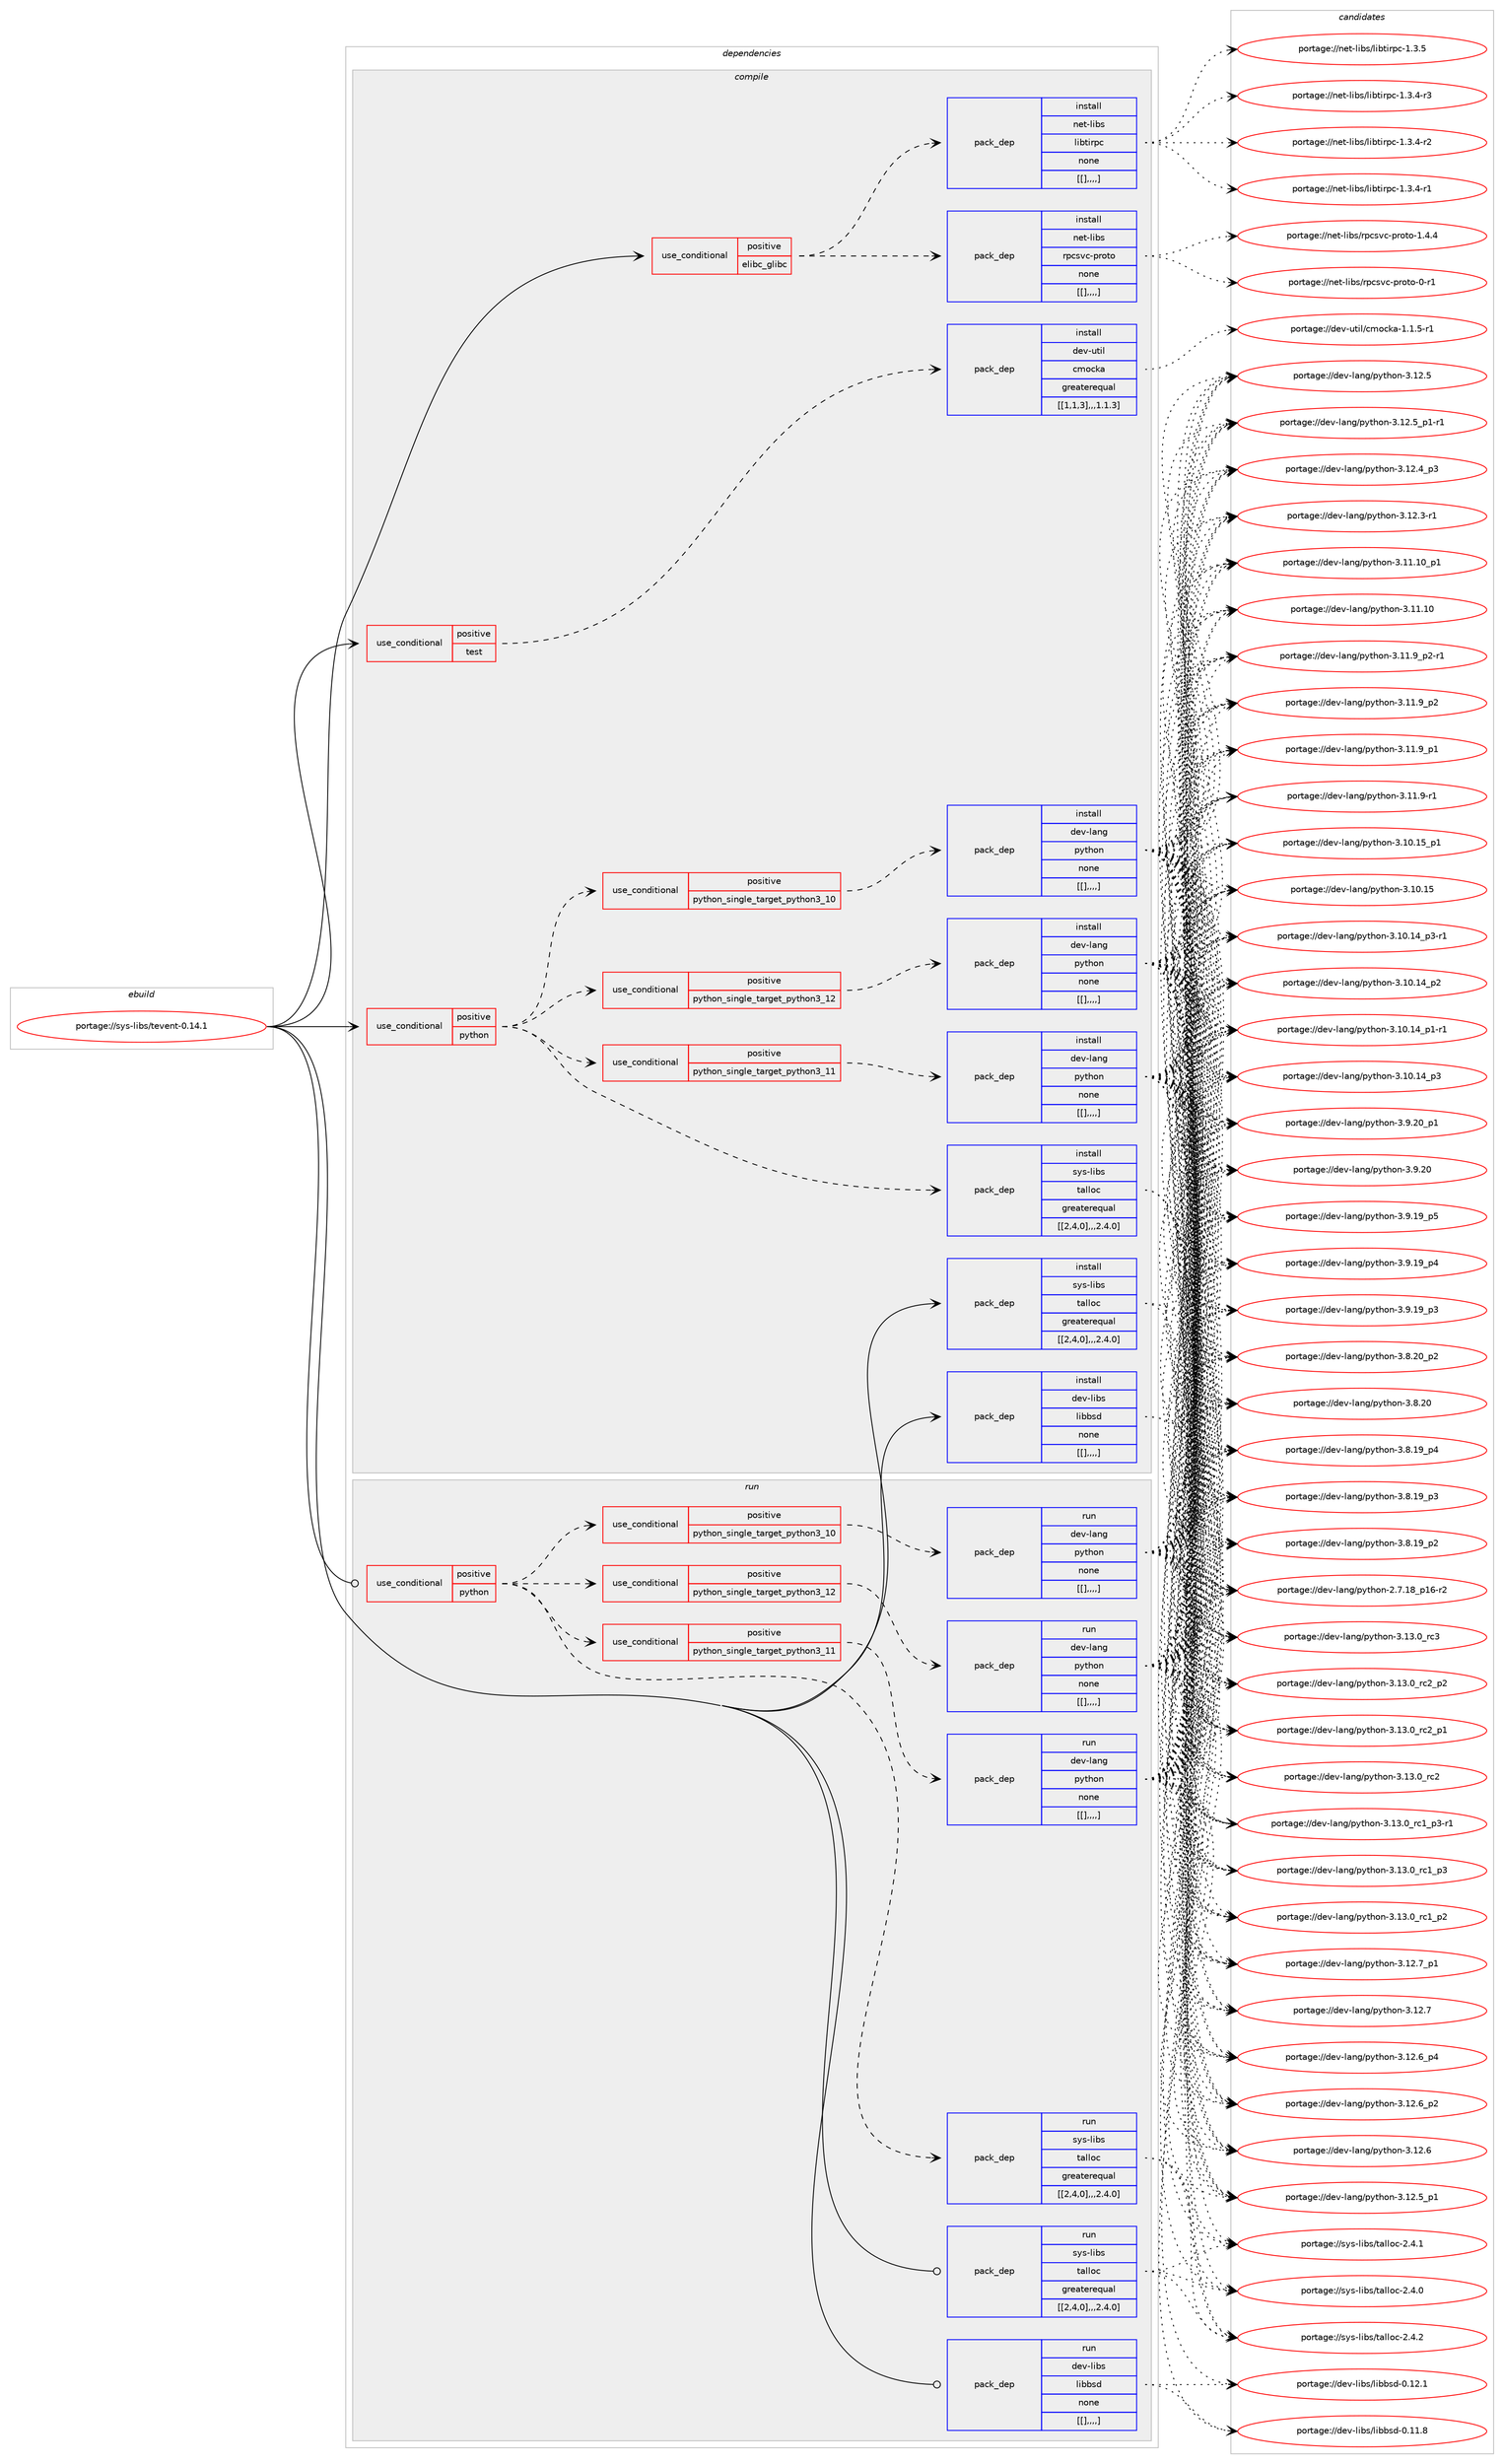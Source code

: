 digraph prolog {

# *************
# Graph options
# *************

newrank=true;
concentrate=true;
compound=true;
graph [rankdir=LR,fontname=Helvetica,fontsize=10,ranksep=1.5];#, ranksep=2.5, nodesep=0.2];
edge  [arrowhead=vee];
node  [fontname=Helvetica,fontsize=10];

# **********
# The ebuild
# **********

subgraph cluster_leftcol {
color=gray;
label=<<i>ebuild</i>>;
id [label="portage://sys-libs/tevent-0.14.1", color=red, width=4, href="../sys-libs/tevent-0.14.1.svg"];
}

# ****************
# The dependencies
# ****************

subgraph cluster_midcol {
color=gray;
label=<<i>dependencies</i>>;
subgraph cluster_compile {
fillcolor="#eeeeee";
style=filled;
label=<<i>compile</i>>;
subgraph cond4346 {
dependency12373 [label=<<TABLE BORDER="0" CELLBORDER="1" CELLSPACING="0" CELLPADDING="4"><TR><TD ROWSPAN="3" CELLPADDING="10">use_conditional</TD></TR><TR><TD>positive</TD></TR><TR><TD>elibc_glibc</TD></TR></TABLE>>, shape=none, color=red];
subgraph pack7990 {
dependency12374 [label=<<TABLE BORDER="0" CELLBORDER="1" CELLSPACING="0" CELLPADDING="4" WIDTH="220"><TR><TD ROWSPAN="6" CELLPADDING="30">pack_dep</TD></TR><TR><TD WIDTH="110">install</TD></TR><TR><TD>net-libs</TD></TR><TR><TD>libtirpc</TD></TR><TR><TD>none</TD></TR><TR><TD>[[],,,,]</TD></TR></TABLE>>, shape=none, color=blue];
}
dependency12373:e -> dependency12374:w [weight=20,style="dashed",arrowhead="vee"];
subgraph pack7991 {
dependency12375 [label=<<TABLE BORDER="0" CELLBORDER="1" CELLSPACING="0" CELLPADDING="4" WIDTH="220"><TR><TD ROWSPAN="6" CELLPADDING="30">pack_dep</TD></TR><TR><TD WIDTH="110">install</TD></TR><TR><TD>net-libs</TD></TR><TR><TD>rpcsvc-proto</TD></TR><TR><TD>none</TD></TR><TR><TD>[[],,,,]</TD></TR></TABLE>>, shape=none, color=blue];
}
dependency12373:e -> dependency12375:w [weight=20,style="dashed",arrowhead="vee"];
}
id:e -> dependency12373:w [weight=20,style="solid",arrowhead="vee"];
subgraph cond4347 {
dependency12376 [label=<<TABLE BORDER="0" CELLBORDER="1" CELLSPACING="0" CELLPADDING="4"><TR><TD ROWSPAN="3" CELLPADDING="10">use_conditional</TD></TR><TR><TD>positive</TD></TR><TR><TD>python</TD></TR></TABLE>>, shape=none, color=red];
subgraph cond4348 {
dependency12377 [label=<<TABLE BORDER="0" CELLBORDER="1" CELLSPACING="0" CELLPADDING="4"><TR><TD ROWSPAN="3" CELLPADDING="10">use_conditional</TD></TR><TR><TD>positive</TD></TR><TR><TD>python_single_target_python3_10</TD></TR></TABLE>>, shape=none, color=red];
subgraph pack7992 {
dependency12378 [label=<<TABLE BORDER="0" CELLBORDER="1" CELLSPACING="0" CELLPADDING="4" WIDTH="220"><TR><TD ROWSPAN="6" CELLPADDING="30">pack_dep</TD></TR><TR><TD WIDTH="110">install</TD></TR><TR><TD>dev-lang</TD></TR><TR><TD>python</TD></TR><TR><TD>none</TD></TR><TR><TD>[[],,,,]</TD></TR></TABLE>>, shape=none, color=blue];
}
dependency12377:e -> dependency12378:w [weight=20,style="dashed",arrowhead="vee"];
}
dependency12376:e -> dependency12377:w [weight=20,style="dashed",arrowhead="vee"];
subgraph cond4349 {
dependency12379 [label=<<TABLE BORDER="0" CELLBORDER="1" CELLSPACING="0" CELLPADDING="4"><TR><TD ROWSPAN="3" CELLPADDING="10">use_conditional</TD></TR><TR><TD>positive</TD></TR><TR><TD>python_single_target_python3_11</TD></TR></TABLE>>, shape=none, color=red];
subgraph pack7993 {
dependency12380 [label=<<TABLE BORDER="0" CELLBORDER="1" CELLSPACING="0" CELLPADDING="4" WIDTH="220"><TR><TD ROWSPAN="6" CELLPADDING="30">pack_dep</TD></TR><TR><TD WIDTH="110">install</TD></TR><TR><TD>dev-lang</TD></TR><TR><TD>python</TD></TR><TR><TD>none</TD></TR><TR><TD>[[],,,,]</TD></TR></TABLE>>, shape=none, color=blue];
}
dependency12379:e -> dependency12380:w [weight=20,style="dashed",arrowhead="vee"];
}
dependency12376:e -> dependency12379:w [weight=20,style="dashed",arrowhead="vee"];
subgraph cond4350 {
dependency12381 [label=<<TABLE BORDER="0" CELLBORDER="1" CELLSPACING="0" CELLPADDING="4"><TR><TD ROWSPAN="3" CELLPADDING="10">use_conditional</TD></TR><TR><TD>positive</TD></TR><TR><TD>python_single_target_python3_12</TD></TR></TABLE>>, shape=none, color=red];
subgraph pack7994 {
dependency12382 [label=<<TABLE BORDER="0" CELLBORDER="1" CELLSPACING="0" CELLPADDING="4" WIDTH="220"><TR><TD ROWSPAN="6" CELLPADDING="30">pack_dep</TD></TR><TR><TD WIDTH="110">install</TD></TR><TR><TD>dev-lang</TD></TR><TR><TD>python</TD></TR><TR><TD>none</TD></TR><TR><TD>[[],,,,]</TD></TR></TABLE>>, shape=none, color=blue];
}
dependency12381:e -> dependency12382:w [weight=20,style="dashed",arrowhead="vee"];
}
dependency12376:e -> dependency12381:w [weight=20,style="dashed",arrowhead="vee"];
subgraph pack7995 {
dependency12383 [label=<<TABLE BORDER="0" CELLBORDER="1" CELLSPACING="0" CELLPADDING="4" WIDTH="220"><TR><TD ROWSPAN="6" CELLPADDING="30">pack_dep</TD></TR><TR><TD WIDTH="110">install</TD></TR><TR><TD>sys-libs</TD></TR><TR><TD>talloc</TD></TR><TR><TD>greaterequal</TD></TR><TR><TD>[[2,4,0],,,2.4.0]</TD></TR></TABLE>>, shape=none, color=blue];
}
dependency12376:e -> dependency12383:w [weight=20,style="dashed",arrowhead="vee"];
}
id:e -> dependency12376:w [weight=20,style="solid",arrowhead="vee"];
subgraph cond4351 {
dependency12384 [label=<<TABLE BORDER="0" CELLBORDER="1" CELLSPACING="0" CELLPADDING="4"><TR><TD ROWSPAN="3" CELLPADDING="10">use_conditional</TD></TR><TR><TD>positive</TD></TR><TR><TD>test</TD></TR></TABLE>>, shape=none, color=red];
subgraph pack7996 {
dependency12385 [label=<<TABLE BORDER="0" CELLBORDER="1" CELLSPACING="0" CELLPADDING="4" WIDTH="220"><TR><TD ROWSPAN="6" CELLPADDING="30">pack_dep</TD></TR><TR><TD WIDTH="110">install</TD></TR><TR><TD>dev-util</TD></TR><TR><TD>cmocka</TD></TR><TR><TD>greaterequal</TD></TR><TR><TD>[[1,1,3],,,1.1.3]</TD></TR></TABLE>>, shape=none, color=blue];
}
dependency12384:e -> dependency12385:w [weight=20,style="dashed",arrowhead="vee"];
}
id:e -> dependency12384:w [weight=20,style="solid",arrowhead="vee"];
subgraph pack7997 {
dependency12386 [label=<<TABLE BORDER="0" CELLBORDER="1" CELLSPACING="0" CELLPADDING="4" WIDTH="220"><TR><TD ROWSPAN="6" CELLPADDING="30">pack_dep</TD></TR><TR><TD WIDTH="110">install</TD></TR><TR><TD>dev-libs</TD></TR><TR><TD>libbsd</TD></TR><TR><TD>none</TD></TR><TR><TD>[[],,,,]</TD></TR></TABLE>>, shape=none, color=blue];
}
id:e -> dependency12386:w [weight=20,style="solid",arrowhead="vee"];
subgraph pack7998 {
dependency12387 [label=<<TABLE BORDER="0" CELLBORDER="1" CELLSPACING="0" CELLPADDING="4" WIDTH="220"><TR><TD ROWSPAN="6" CELLPADDING="30">pack_dep</TD></TR><TR><TD WIDTH="110">install</TD></TR><TR><TD>sys-libs</TD></TR><TR><TD>talloc</TD></TR><TR><TD>greaterequal</TD></TR><TR><TD>[[2,4,0],,,2.4.0]</TD></TR></TABLE>>, shape=none, color=blue];
}
id:e -> dependency12387:w [weight=20,style="solid",arrowhead="vee"];
}
subgraph cluster_compileandrun {
fillcolor="#eeeeee";
style=filled;
label=<<i>compile and run</i>>;
}
subgraph cluster_run {
fillcolor="#eeeeee";
style=filled;
label=<<i>run</i>>;
subgraph cond4352 {
dependency12388 [label=<<TABLE BORDER="0" CELLBORDER="1" CELLSPACING="0" CELLPADDING="4"><TR><TD ROWSPAN="3" CELLPADDING="10">use_conditional</TD></TR><TR><TD>positive</TD></TR><TR><TD>python</TD></TR></TABLE>>, shape=none, color=red];
subgraph cond4353 {
dependency12389 [label=<<TABLE BORDER="0" CELLBORDER="1" CELLSPACING="0" CELLPADDING="4"><TR><TD ROWSPAN="3" CELLPADDING="10">use_conditional</TD></TR><TR><TD>positive</TD></TR><TR><TD>python_single_target_python3_10</TD></TR></TABLE>>, shape=none, color=red];
subgraph pack7999 {
dependency12390 [label=<<TABLE BORDER="0" CELLBORDER="1" CELLSPACING="0" CELLPADDING="4" WIDTH="220"><TR><TD ROWSPAN="6" CELLPADDING="30">pack_dep</TD></TR><TR><TD WIDTH="110">run</TD></TR><TR><TD>dev-lang</TD></TR><TR><TD>python</TD></TR><TR><TD>none</TD></TR><TR><TD>[[],,,,]</TD></TR></TABLE>>, shape=none, color=blue];
}
dependency12389:e -> dependency12390:w [weight=20,style="dashed",arrowhead="vee"];
}
dependency12388:e -> dependency12389:w [weight=20,style="dashed",arrowhead="vee"];
subgraph cond4354 {
dependency12391 [label=<<TABLE BORDER="0" CELLBORDER="1" CELLSPACING="0" CELLPADDING="4"><TR><TD ROWSPAN="3" CELLPADDING="10">use_conditional</TD></TR><TR><TD>positive</TD></TR><TR><TD>python_single_target_python3_11</TD></TR></TABLE>>, shape=none, color=red];
subgraph pack8000 {
dependency12392 [label=<<TABLE BORDER="0" CELLBORDER="1" CELLSPACING="0" CELLPADDING="4" WIDTH="220"><TR><TD ROWSPAN="6" CELLPADDING="30">pack_dep</TD></TR><TR><TD WIDTH="110">run</TD></TR><TR><TD>dev-lang</TD></TR><TR><TD>python</TD></TR><TR><TD>none</TD></TR><TR><TD>[[],,,,]</TD></TR></TABLE>>, shape=none, color=blue];
}
dependency12391:e -> dependency12392:w [weight=20,style="dashed",arrowhead="vee"];
}
dependency12388:e -> dependency12391:w [weight=20,style="dashed",arrowhead="vee"];
subgraph cond4355 {
dependency12393 [label=<<TABLE BORDER="0" CELLBORDER="1" CELLSPACING="0" CELLPADDING="4"><TR><TD ROWSPAN="3" CELLPADDING="10">use_conditional</TD></TR><TR><TD>positive</TD></TR><TR><TD>python_single_target_python3_12</TD></TR></TABLE>>, shape=none, color=red];
subgraph pack8001 {
dependency12394 [label=<<TABLE BORDER="0" CELLBORDER="1" CELLSPACING="0" CELLPADDING="4" WIDTH="220"><TR><TD ROWSPAN="6" CELLPADDING="30">pack_dep</TD></TR><TR><TD WIDTH="110">run</TD></TR><TR><TD>dev-lang</TD></TR><TR><TD>python</TD></TR><TR><TD>none</TD></TR><TR><TD>[[],,,,]</TD></TR></TABLE>>, shape=none, color=blue];
}
dependency12393:e -> dependency12394:w [weight=20,style="dashed",arrowhead="vee"];
}
dependency12388:e -> dependency12393:w [weight=20,style="dashed",arrowhead="vee"];
subgraph pack8002 {
dependency12395 [label=<<TABLE BORDER="0" CELLBORDER="1" CELLSPACING="0" CELLPADDING="4" WIDTH="220"><TR><TD ROWSPAN="6" CELLPADDING="30">pack_dep</TD></TR><TR><TD WIDTH="110">run</TD></TR><TR><TD>sys-libs</TD></TR><TR><TD>talloc</TD></TR><TR><TD>greaterequal</TD></TR><TR><TD>[[2,4,0],,,2.4.0]</TD></TR></TABLE>>, shape=none, color=blue];
}
dependency12388:e -> dependency12395:w [weight=20,style="dashed",arrowhead="vee"];
}
id:e -> dependency12388:w [weight=20,style="solid",arrowhead="odot"];
subgraph pack8003 {
dependency12396 [label=<<TABLE BORDER="0" CELLBORDER="1" CELLSPACING="0" CELLPADDING="4" WIDTH="220"><TR><TD ROWSPAN="6" CELLPADDING="30">pack_dep</TD></TR><TR><TD WIDTH="110">run</TD></TR><TR><TD>dev-libs</TD></TR><TR><TD>libbsd</TD></TR><TR><TD>none</TD></TR><TR><TD>[[],,,,]</TD></TR></TABLE>>, shape=none, color=blue];
}
id:e -> dependency12396:w [weight=20,style="solid",arrowhead="odot"];
subgraph pack8004 {
dependency12397 [label=<<TABLE BORDER="0" CELLBORDER="1" CELLSPACING="0" CELLPADDING="4" WIDTH="220"><TR><TD ROWSPAN="6" CELLPADDING="30">pack_dep</TD></TR><TR><TD WIDTH="110">run</TD></TR><TR><TD>sys-libs</TD></TR><TR><TD>talloc</TD></TR><TR><TD>greaterequal</TD></TR><TR><TD>[[2,4,0],,,2.4.0]</TD></TR></TABLE>>, shape=none, color=blue];
}
id:e -> dependency12397:w [weight=20,style="solid",arrowhead="odot"];
}
}

# **************
# The candidates
# **************

subgraph cluster_choices {
rank=same;
color=gray;
label=<<i>candidates</i>>;

subgraph choice7990 {
color=black;
nodesep=1;
choice1101011164510810598115471081059811610511411299454946514653 [label="portage://net-libs/libtirpc-1.3.5", color=red, width=4,href="../net-libs/libtirpc-1.3.5.svg"];
choice11010111645108105981154710810598116105114112994549465146524511451 [label="portage://net-libs/libtirpc-1.3.4-r3", color=red, width=4,href="../net-libs/libtirpc-1.3.4-r3.svg"];
choice11010111645108105981154710810598116105114112994549465146524511450 [label="portage://net-libs/libtirpc-1.3.4-r2", color=red, width=4,href="../net-libs/libtirpc-1.3.4-r2.svg"];
choice11010111645108105981154710810598116105114112994549465146524511449 [label="portage://net-libs/libtirpc-1.3.4-r1", color=red, width=4,href="../net-libs/libtirpc-1.3.4-r1.svg"];
dependency12374:e -> choice1101011164510810598115471081059811610511411299454946514653:w [style=dotted,weight="100"];
dependency12374:e -> choice11010111645108105981154710810598116105114112994549465146524511451:w [style=dotted,weight="100"];
dependency12374:e -> choice11010111645108105981154710810598116105114112994549465146524511450:w [style=dotted,weight="100"];
dependency12374:e -> choice11010111645108105981154710810598116105114112994549465146524511449:w [style=dotted,weight="100"];
}
subgraph choice7991 {
color=black;
nodesep=1;
choice110101116451081059811547114112991151189945112114111116111454946524652 [label="portage://net-libs/rpcsvc-proto-1.4.4", color=red, width=4,href="../net-libs/rpcsvc-proto-1.4.4.svg"];
choice11010111645108105981154711411299115118994511211411111611145484511449 [label="portage://net-libs/rpcsvc-proto-0-r1", color=red, width=4,href="../net-libs/rpcsvc-proto-0-r1.svg"];
dependency12375:e -> choice110101116451081059811547114112991151189945112114111116111454946524652:w [style=dotted,weight="100"];
dependency12375:e -> choice11010111645108105981154711411299115118994511211411111611145484511449:w [style=dotted,weight="100"];
}
subgraph choice7992 {
color=black;
nodesep=1;
choice10010111845108971101034711212111610411111045514649514648951149951 [label="portage://dev-lang/python-3.13.0_rc3", color=red, width=4,href="../dev-lang/python-3.13.0_rc3.svg"];
choice100101118451089711010347112121116104111110455146495146489511499509511250 [label="portage://dev-lang/python-3.13.0_rc2_p2", color=red, width=4,href="../dev-lang/python-3.13.0_rc2_p2.svg"];
choice100101118451089711010347112121116104111110455146495146489511499509511249 [label="portage://dev-lang/python-3.13.0_rc2_p1", color=red, width=4,href="../dev-lang/python-3.13.0_rc2_p1.svg"];
choice10010111845108971101034711212111610411111045514649514648951149950 [label="portage://dev-lang/python-3.13.0_rc2", color=red, width=4,href="../dev-lang/python-3.13.0_rc2.svg"];
choice1001011184510897110103471121211161041111104551464951464895114994995112514511449 [label="portage://dev-lang/python-3.13.0_rc1_p3-r1", color=red, width=4,href="../dev-lang/python-3.13.0_rc1_p3-r1.svg"];
choice100101118451089711010347112121116104111110455146495146489511499499511251 [label="portage://dev-lang/python-3.13.0_rc1_p3", color=red, width=4,href="../dev-lang/python-3.13.0_rc1_p3.svg"];
choice100101118451089711010347112121116104111110455146495146489511499499511250 [label="portage://dev-lang/python-3.13.0_rc1_p2", color=red, width=4,href="../dev-lang/python-3.13.0_rc1_p2.svg"];
choice100101118451089711010347112121116104111110455146495046559511249 [label="portage://dev-lang/python-3.12.7_p1", color=red, width=4,href="../dev-lang/python-3.12.7_p1.svg"];
choice10010111845108971101034711212111610411111045514649504655 [label="portage://dev-lang/python-3.12.7", color=red, width=4,href="../dev-lang/python-3.12.7.svg"];
choice100101118451089711010347112121116104111110455146495046549511252 [label="portage://dev-lang/python-3.12.6_p4", color=red, width=4,href="../dev-lang/python-3.12.6_p4.svg"];
choice100101118451089711010347112121116104111110455146495046549511250 [label="portage://dev-lang/python-3.12.6_p2", color=red, width=4,href="../dev-lang/python-3.12.6_p2.svg"];
choice10010111845108971101034711212111610411111045514649504654 [label="portage://dev-lang/python-3.12.6", color=red, width=4,href="../dev-lang/python-3.12.6.svg"];
choice1001011184510897110103471121211161041111104551464950465395112494511449 [label="portage://dev-lang/python-3.12.5_p1-r1", color=red, width=4,href="../dev-lang/python-3.12.5_p1-r1.svg"];
choice100101118451089711010347112121116104111110455146495046539511249 [label="portage://dev-lang/python-3.12.5_p1", color=red, width=4,href="../dev-lang/python-3.12.5_p1.svg"];
choice10010111845108971101034711212111610411111045514649504653 [label="portage://dev-lang/python-3.12.5", color=red, width=4,href="../dev-lang/python-3.12.5.svg"];
choice100101118451089711010347112121116104111110455146495046529511251 [label="portage://dev-lang/python-3.12.4_p3", color=red, width=4,href="../dev-lang/python-3.12.4_p3.svg"];
choice100101118451089711010347112121116104111110455146495046514511449 [label="portage://dev-lang/python-3.12.3-r1", color=red, width=4,href="../dev-lang/python-3.12.3-r1.svg"];
choice10010111845108971101034711212111610411111045514649494649489511249 [label="portage://dev-lang/python-3.11.10_p1", color=red, width=4,href="../dev-lang/python-3.11.10_p1.svg"];
choice1001011184510897110103471121211161041111104551464949464948 [label="portage://dev-lang/python-3.11.10", color=red, width=4,href="../dev-lang/python-3.11.10.svg"];
choice1001011184510897110103471121211161041111104551464949465795112504511449 [label="portage://dev-lang/python-3.11.9_p2-r1", color=red, width=4,href="../dev-lang/python-3.11.9_p2-r1.svg"];
choice100101118451089711010347112121116104111110455146494946579511250 [label="portage://dev-lang/python-3.11.9_p2", color=red, width=4,href="../dev-lang/python-3.11.9_p2.svg"];
choice100101118451089711010347112121116104111110455146494946579511249 [label="portage://dev-lang/python-3.11.9_p1", color=red, width=4,href="../dev-lang/python-3.11.9_p1.svg"];
choice100101118451089711010347112121116104111110455146494946574511449 [label="portage://dev-lang/python-3.11.9-r1", color=red, width=4,href="../dev-lang/python-3.11.9-r1.svg"];
choice10010111845108971101034711212111610411111045514649484649539511249 [label="portage://dev-lang/python-3.10.15_p1", color=red, width=4,href="../dev-lang/python-3.10.15_p1.svg"];
choice1001011184510897110103471121211161041111104551464948464953 [label="portage://dev-lang/python-3.10.15", color=red, width=4,href="../dev-lang/python-3.10.15.svg"];
choice100101118451089711010347112121116104111110455146494846495295112514511449 [label="portage://dev-lang/python-3.10.14_p3-r1", color=red, width=4,href="../dev-lang/python-3.10.14_p3-r1.svg"];
choice10010111845108971101034711212111610411111045514649484649529511251 [label="portage://dev-lang/python-3.10.14_p3", color=red, width=4,href="../dev-lang/python-3.10.14_p3.svg"];
choice10010111845108971101034711212111610411111045514649484649529511250 [label="portage://dev-lang/python-3.10.14_p2", color=red, width=4,href="../dev-lang/python-3.10.14_p2.svg"];
choice100101118451089711010347112121116104111110455146494846495295112494511449 [label="portage://dev-lang/python-3.10.14_p1-r1", color=red, width=4,href="../dev-lang/python-3.10.14_p1-r1.svg"];
choice100101118451089711010347112121116104111110455146574650489511249 [label="portage://dev-lang/python-3.9.20_p1", color=red, width=4,href="../dev-lang/python-3.9.20_p1.svg"];
choice10010111845108971101034711212111610411111045514657465048 [label="portage://dev-lang/python-3.9.20", color=red, width=4,href="../dev-lang/python-3.9.20.svg"];
choice100101118451089711010347112121116104111110455146574649579511253 [label="portage://dev-lang/python-3.9.19_p5", color=red, width=4,href="../dev-lang/python-3.9.19_p5.svg"];
choice100101118451089711010347112121116104111110455146574649579511252 [label="portage://dev-lang/python-3.9.19_p4", color=red, width=4,href="../dev-lang/python-3.9.19_p4.svg"];
choice100101118451089711010347112121116104111110455146574649579511251 [label="portage://dev-lang/python-3.9.19_p3", color=red, width=4,href="../dev-lang/python-3.9.19_p3.svg"];
choice100101118451089711010347112121116104111110455146564650489511250 [label="portage://dev-lang/python-3.8.20_p2", color=red, width=4,href="../dev-lang/python-3.8.20_p2.svg"];
choice10010111845108971101034711212111610411111045514656465048 [label="portage://dev-lang/python-3.8.20", color=red, width=4,href="../dev-lang/python-3.8.20.svg"];
choice100101118451089711010347112121116104111110455146564649579511252 [label="portage://dev-lang/python-3.8.19_p4", color=red, width=4,href="../dev-lang/python-3.8.19_p4.svg"];
choice100101118451089711010347112121116104111110455146564649579511251 [label="portage://dev-lang/python-3.8.19_p3", color=red, width=4,href="../dev-lang/python-3.8.19_p3.svg"];
choice100101118451089711010347112121116104111110455146564649579511250 [label="portage://dev-lang/python-3.8.19_p2", color=red, width=4,href="../dev-lang/python-3.8.19_p2.svg"];
choice100101118451089711010347112121116104111110455046554649569511249544511450 [label="portage://dev-lang/python-2.7.18_p16-r2", color=red, width=4,href="../dev-lang/python-2.7.18_p16-r2.svg"];
dependency12378:e -> choice10010111845108971101034711212111610411111045514649514648951149951:w [style=dotted,weight="100"];
dependency12378:e -> choice100101118451089711010347112121116104111110455146495146489511499509511250:w [style=dotted,weight="100"];
dependency12378:e -> choice100101118451089711010347112121116104111110455146495146489511499509511249:w [style=dotted,weight="100"];
dependency12378:e -> choice10010111845108971101034711212111610411111045514649514648951149950:w [style=dotted,weight="100"];
dependency12378:e -> choice1001011184510897110103471121211161041111104551464951464895114994995112514511449:w [style=dotted,weight="100"];
dependency12378:e -> choice100101118451089711010347112121116104111110455146495146489511499499511251:w [style=dotted,weight="100"];
dependency12378:e -> choice100101118451089711010347112121116104111110455146495146489511499499511250:w [style=dotted,weight="100"];
dependency12378:e -> choice100101118451089711010347112121116104111110455146495046559511249:w [style=dotted,weight="100"];
dependency12378:e -> choice10010111845108971101034711212111610411111045514649504655:w [style=dotted,weight="100"];
dependency12378:e -> choice100101118451089711010347112121116104111110455146495046549511252:w [style=dotted,weight="100"];
dependency12378:e -> choice100101118451089711010347112121116104111110455146495046549511250:w [style=dotted,weight="100"];
dependency12378:e -> choice10010111845108971101034711212111610411111045514649504654:w [style=dotted,weight="100"];
dependency12378:e -> choice1001011184510897110103471121211161041111104551464950465395112494511449:w [style=dotted,weight="100"];
dependency12378:e -> choice100101118451089711010347112121116104111110455146495046539511249:w [style=dotted,weight="100"];
dependency12378:e -> choice10010111845108971101034711212111610411111045514649504653:w [style=dotted,weight="100"];
dependency12378:e -> choice100101118451089711010347112121116104111110455146495046529511251:w [style=dotted,weight="100"];
dependency12378:e -> choice100101118451089711010347112121116104111110455146495046514511449:w [style=dotted,weight="100"];
dependency12378:e -> choice10010111845108971101034711212111610411111045514649494649489511249:w [style=dotted,weight="100"];
dependency12378:e -> choice1001011184510897110103471121211161041111104551464949464948:w [style=dotted,weight="100"];
dependency12378:e -> choice1001011184510897110103471121211161041111104551464949465795112504511449:w [style=dotted,weight="100"];
dependency12378:e -> choice100101118451089711010347112121116104111110455146494946579511250:w [style=dotted,weight="100"];
dependency12378:e -> choice100101118451089711010347112121116104111110455146494946579511249:w [style=dotted,weight="100"];
dependency12378:e -> choice100101118451089711010347112121116104111110455146494946574511449:w [style=dotted,weight="100"];
dependency12378:e -> choice10010111845108971101034711212111610411111045514649484649539511249:w [style=dotted,weight="100"];
dependency12378:e -> choice1001011184510897110103471121211161041111104551464948464953:w [style=dotted,weight="100"];
dependency12378:e -> choice100101118451089711010347112121116104111110455146494846495295112514511449:w [style=dotted,weight="100"];
dependency12378:e -> choice10010111845108971101034711212111610411111045514649484649529511251:w [style=dotted,weight="100"];
dependency12378:e -> choice10010111845108971101034711212111610411111045514649484649529511250:w [style=dotted,weight="100"];
dependency12378:e -> choice100101118451089711010347112121116104111110455146494846495295112494511449:w [style=dotted,weight="100"];
dependency12378:e -> choice100101118451089711010347112121116104111110455146574650489511249:w [style=dotted,weight="100"];
dependency12378:e -> choice10010111845108971101034711212111610411111045514657465048:w [style=dotted,weight="100"];
dependency12378:e -> choice100101118451089711010347112121116104111110455146574649579511253:w [style=dotted,weight="100"];
dependency12378:e -> choice100101118451089711010347112121116104111110455146574649579511252:w [style=dotted,weight="100"];
dependency12378:e -> choice100101118451089711010347112121116104111110455146574649579511251:w [style=dotted,weight="100"];
dependency12378:e -> choice100101118451089711010347112121116104111110455146564650489511250:w [style=dotted,weight="100"];
dependency12378:e -> choice10010111845108971101034711212111610411111045514656465048:w [style=dotted,weight="100"];
dependency12378:e -> choice100101118451089711010347112121116104111110455146564649579511252:w [style=dotted,weight="100"];
dependency12378:e -> choice100101118451089711010347112121116104111110455146564649579511251:w [style=dotted,weight="100"];
dependency12378:e -> choice100101118451089711010347112121116104111110455146564649579511250:w [style=dotted,weight="100"];
dependency12378:e -> choice100101118451089711010347112121116104111110455046554649569511249544511450:w [style=dotted,weight="100"];
}
subgraph choice7993 {
color=black;
nodesep=1;
choice10010111845108971101034711212111610411111045514649514648951149951 [label="portage://dev-lang/python-3.13.0_rc3", color=red, width=4,href="../dev-lang/python-3.13.0_rc3.svg"];
choice100101118451089711010347112121116104111110455146495146489511499509511250 [label="portage://dev-lang/python-3.13.0_rc2_p2", color=red, width=4,href="../dev-lang/python-3.13.0_rc2_p2.svg"];
choice100101118451089711010347112121116104111110455146495146489511499509511249 [label="portage://dev-lang/python-3.13.0_rc2_p1", color=red, width=4,href="../dev-lang/python-3.13.0_rc2_p1.svg"];
choice10010111845108971101034711212111610411111045514649514648951149950 [label="portage://dev-lang/python-3.13.0_rc2", color=red, width=4,href="../dev-lang/python-3.13.0_rc2.svg"];
choice1001011184510897110103471121211161041111104551464951464895114994995112514511449 [label="portage://dev-lang/python-3.13.0_rc1_p3-r1", color=red, width=4,href="../dev-lang/python-3.13.0_rc1_p3-r1.svg"];
choice100101118451089711010347112121116104111110455146495146489511499499511251 [label="portage://dev-lang/python-3.13.0_rc1_p3", color=red, width=4,href="../dev-lang/python-3.13.0_rc1_p3.svg"];
choice100101118451089711010347112121116104111110455146495146489511499499511250 [label="portage://dev-lang/python-3.13.0_rc1_p2", color=red, width=4,href="../dev-lang/python-3.13.0_rc1_p2.svg"];
choice100101118451089711010347112121116104111110455146495046559511249 [label="portage://dev-lang/python-3.12.7_p1", color=red, width=4,href="../dev-lang/python-3.12.7_p1.svg"];
choice10010111845108971101034711212111610411111045514649504655 [label="portage://dev-lang/python-3.12.7", color=red, width=4,href="../dev-lang/python-3.12.7.svg"];
choice100101118451089711010347112121116104111110455146495046549511252 [label="portage://dev-lang/python-3.12.6_p4", color=red, width=4,href="../dev-lang/python-3.12.6_p4.svg"];
choice100101118451089711010347112121116104111110455146495046549511250 [label="portage://dev-lang/python-3.12.6_p2", color=red, width=4,href="../dev-lang/python-3.12.6_p2.svg"];
choice10010111845108971101034711212111610411111045514649504654 [label="portage://dev-lang/python-3.12.6", color=red, width=4,href="../dev-lang/python-3.12.6.svg"];
choice1001011184510897110103471121211161041111104551464950465395112494511449 [label="portage://dev-lang/python-3.12.5_p1-r1", color=red, width=4,href="../dev-lang/python-3.12.5_p1-r1.svg"];
choice100101118451089711010347112121116104111110455146495046539511249 [label="portage://dev-lang/python-3.12.5_p1", color=red, width=4,href="../dev-lang/python-3.12.5_p1.svg"];
choice10010111845108971101034711212111610411111045514649504653 [label="portage://dev-lang/python-3.12.5", color=red, width=4,href="../dev-lang/python-3.12.5.svg"];
choice100101118451089711010347112121116104111110455146495046529511251 [label="portage://dev-lang/python-3.12.4_p3", color=red, width=4,href="../dev-lang/python-3.12.4_p3.svg"];
choice100101118451089711010347112121116104111110455146495046514511449 [label="portage://dev-lang/python-3.12.3-r1", color=red, width=4,href="../dev-lang/python-3.12.3-r1.svg"];
choice10010111845108971101034711212111610411111045514649494649489511249 [label="portage://dev-lang/python-3.11.10_p1", color=red, width=4,href="../dev-lang/python-3.11.10_p1.svg"];
choice1001011184510897110103471121211161041111104551464949464948 [label="portage://dev-lang/python-3.11.10", color=red, width=4,href="../dev-lang/python-3.11.10.svg"];
choice1001011184510897110103471121211161041111104551464949465795112504511449 [label="portage://dev-lang/python-3.11.9_p2-r1", color=red, width=4,href="../dev-lang/python-3.11.9_p2-r1.svg"];
choice100101118451089711010347112121116104111110455146494946579511250 [label="portage://dev-lang/python-3.11.9_p2", color=red, width=4,href="../dev-lang/python-3.11.9_p2.svg"];
choice100101118451089711010347112121116104111110455146494946579511249 [label="portage://dev-lang/python-3.11.9_p1", color=red, width=4,href="../dev-lang/python-3.11.9_p1.svg"];
choice100101118451089711010347112121116104111110455146494946574511449 [label="portage://dev-lang/python-3.11.9-r1", color=red, width=4,href="../dev-lang/python-3.11.9-r1.svg"];
choice10010111845108971101034711212111610411111045514649484649539511249 [label="portage://dev-lang/python-3.10.15_p1", color=red, width=4,href="../dev-lang/python-3.10.15_p1.svg"];
choice1001011184510897110103471121211161041111104551464948464953 [label="portage://dev-lang/python-3.10.15", color=red, width=4,href="../dev-lang/python-3.10.15.svg"];
choice100101118451089711010347112121116104111110455146494846495295112514511449 [label="portage://dev-lang/python-3.10.14_p3-r1", color=red, width=4,href="../dev-lang/python-3.10.14_p3-r1.svg"];
choice10010111845108971101034711212111610411111045514649484649529511251 [label="portage://dev-lang/python-3.10.14_p3", color=red, width=4,href="../dev-lang/python-3.10.14_p3.svg"];
choice10010111845108971101034711212111610411111045514649484649529511250 [label="portage://dev-lang/python-3.10.14_p2", color=red, width=4,href="../dev-lang/python-3.10.14_p2.svg"];
choice100101118451089711010347112121116104111110455146494846495295112494511449 [label="portage://dev-lang/python-3.10.14_p1-r1", color=red, width=4,href="../dev-lang/python-3.10.14_p1-r1.svg"];
choice100101118451089711010347112121116104111110455146574650489511249 [label="portage://dev-lang/python-3.9.20_p1", color=red, width=4,href="../dev-lang/python-3.9.20_p1.svg"];
choice10010111845108971101034711212111610411111045514657465048 [label="portage://dev-lang/python-3.9.20", color=red, width=4,href="../dev-lang/python-3.9.20.svg"];
choice100101118451089711010347112121116104111110455146574649579511253 [label="portage://dev-lang/python-3.9.19_p5", color=red, width=4,href="../dev-lang/python-3.9.19_p5.svg"];
choice100101118451089711010347112121116104111110455146574649579511252 [label="portage://dev-lang/python-3.9.19_p4", color=red, width=4,href="../dev-lang/python-3.9.19_p4.svg"];
choice100101118451089711010347112121116104111110455146574649579511251 [label="portage://dev-lang/python-3.9.19_p3", color=red, width=4,href="../dev-lang/python-3.9.19_p3.svg"];
choice100101118451089711010347112121116104111110455146564650489511250 [label="portage://dev-lang/python-3.8.20_p2", color=red, width=4,href="../dev-lang/python-3.8.20_p2.svg"];
choice10010111845108971101034711212111610411111045514656465048 [label="portage://dev-lang/python-3.8.20", color=red, width=4,href="../dev-lang/python-3.8.20.svg"];
choice100101118451089711010347112121116104111110455146564649579511252 [label="portage://dev-lang/python-3.8.19_p4", color=red, width=4,href="../dev-lang/python-3.8.19_p4.svg"];
choice100101118451089711010347112121116104111110455146564649579511251 [label="portage://dev-lang/python-3.8.19_p3", color=red, width=4,href="../dev-lang/python-3.8.19_p3.svg"];
choice100101118451089711010347112121116104111110455146564649579511250 [label="portage://dev-lang/python-3.8.19_p2", color=red, width=4,href="../dev-lang/python-3.8.19_p2.svg"];
choice100101118451089711010347112121116104111110455046554649569511249544511450 [label="portage://dev-lang/python-2.7.18_p16-r2", color=red, width=4,href="../dev-lang/python-2.7.18_p16-r2.svg"];
dependency12380:e -> choice10010111845108971101034711212111610411111045514649514648951149951:w [style=dotted,weight="100"];
dependency12380:e -> choice100101118451089711010347112121116104111110455146495146489511499509511250:w [style=dotted,weight="100"];
dependency12380:e -> choice100101118451089711010347112121116104111110455146495146489511499509511249:w [style=dotted,weight="100"];
dependency12380:e -> choice10010111845108971101034711212111610411111045514649514648951149950:w [style=dotted,weight="100"];
dependency12380:e -> choice1001011184510897110103471121211161041111104551464951464895114994995112514511449:w [style=dotted,weight="100"];
dependency12380:e -> choice100101118451089711010347112121116104111110455146495146489511499499511251:w [style=dotted,weight="100"];
dependency12380:e -> choice100101118451089711010347112121116104111110455146495146489511499499511250:w [style=dotted,weight="100"];
dependency12380:e -> choice100101118451089711010347112121116104111110455146495046559511249:w [style=dotted,weight="100"];
dependency12380:e -> choice10010111845108971101034711212111610411111045514649504655:w [style=dotted,weight="100"];
dependency12380:e -> choice100101118451089711010347112121116104111110455146495046549511252:w [style=dotted,weight="100"];
dependency12380:e -> choice100101118451089711010347112121116104111110455146495046549511250:w [style=dotted,weight="100"];
dependency12380:e -> choice10010111845108971101034711212111610411111045514649504654:w [style=dotted,weight="100"];
dependency12380:e -> choice1001011184510897110103471121211161041111104551464950465395112494511449:w [style=dotted,weight="100"];
dependency12380:e -> choice100101118451089711010347112121116104111110455146495046539511249:w [style=dotted,weight="100"];
dependency12380:e -> choice10010111845108971101034711212111610411111045514649504653:w [style=dotted,weight="100"];
dependency12380:e -> choice100101118451089711010347112121116104111110455146495046529511251:w [style=dotted,weight="100"];
dependency12380:e -> choice100101118451089711010347112121116104111110455146495046514511449:w [style=dotted,weight="100"];
dependency12380:e -> choice10010111845108971101034711212111610411111045514649494649489511249:w [style=dotted,weight="100"];
dependency12380:e -> choice1001011184510897110103471121211161041111104551464949464948:w [style=dotted,weight="100"];
dependency12380:e -> choice1001011184510897110103471121211161041111104551464949465795112504511449:w [style=dotted,weight="100"];
dependency12380:e -> choice100101118451089711010347112121116104111110455146494946579511250:w [style=dotted,weight="100"];
dependency12380:e -> choice100101118451089711010347112121116104111110455146494946579511249:w [style=dotted,weight="100"];
dependency12380:e -> choice100101118451089711010347112121116104111110455146494946574511449:w [style=dotted,weight="100"];
dependency12380:e -> choice10010111845108971101034711212111610411111045514649484649539511249:w [style=dotted,weight="100"];
dependency12380:e -> choice1001011184510897110103471121211161041111104551464948464953:w [style=dotted,weight="100"];
dependency12380:e -> choice100101118451089711010347112121116104111110455146494846495295112514511449:w [style=dotted,weight="100"];
dependency12380:e -> choice10010111845108971101034711212111610411111045514649484649529511251:w [style=dotted,weight="100"];
dependency12380:e -> choice10010111845108971101034711212111610411111045514649484649529511250:w [style=dotted,weight="100"];
dependency12380:e -> choice100101118451089711010347112121116104111110455146494846495295112494511449:w [style=dotted,weight="100"];
dependency12380:e -> choice100101118451089711010347112121116104111110455146574650489511249:w [style=dotted,weight="100"];
dependency12380:e -> choice10010111845108971101034711212111610411111045514657465048:w [style=dotted,weight="100"];
dependency12380:e -> choice100101118451089711010347112121116104111110455146574649579511253:w [style=dotted,weight="100"];
dependency12380:e -> choice100101118451089711010347112121116104111110455146574649579511252:w [style=dotted,weight="100"];
dependency12380:e -> choice100101118451089711010347112121116104111110455146574649579511251:w [style=dotted,weight="100"];
dependency12380:e -> choice100101118451089711010347112121116104111110455146564650489511250:w [style=dotted,weight="100"];
dependency12380:e -> choice10010111845108971101034711212111610411111045514656465048:w [style=dotted,weight="100"];
dependency12380:e -> choice100101118451089711010347112121116104111110455146564649579511252:w [style=dotted,weight="100"];
dependency12380:e -> choice100101118451089711010347112121116104111110455146564649579511251:w [style=dotted,weight="100"];
dependency12380:e -> choice100101118451089711010347112121116104111110455146564649579511250:w [style=dotted,weight="100"];
dependency12380:e -> choice100101118451089711010347112121116104111110455046554649569511249544511450:w [style=dotted,weight="100"];
}
subgraph choice7994 {
color=black;
nodesep=1;
choice10010111845108971101034711212111610411111045514649514648951149951 [label="portage://dev-lang/python-3.13.0_rc3", color=red, width=4,href="../dev-lang/python-3.13.0_rc3.svg"];
choice100101118451089711010347112121116104111110455146495146489511499509511250 [label="portage://dev-lang/python-3.13.0_rc2_p2", color=red, width=4,href="../dev-lang/python-3.13.0_rc2_p2.svg"];
choice100101118451089711010347112121116104111110455146495146489511499509511249 [label="portage://dev-lang/python-3.13.0_rc2_p1", color=red, width=4,href="../dev-lang/python-3.13.0_rc2_p1.svg"];
choice10010111845108971101034711212111610411111045514649514648951149950 [label="portage://dev-lang/python-3.13.0_rc2", color=red, width=4,href="../dev-lang/python-3.13.0_rc2.svg"];
choice1001011184510897110103471121211161041111104551464951464895114994995112514511449 [label="portage://dev-lang/python-3.13.0_rc1_p3-r1", color=red, width=4,href="../dev-lang/python-3.13.0_rc1_p3-r1.svg"];
choice100101118451089711010347112121116104111110455146495146489511499499511251 [label="portage://dev-lang/python-3.13.0_rc1_p3", color=red, width=4,href="../dev-lang/python-3.13.0_rc1_p3.svg"];
choice100101118451089711010347112121116104111110455146495146489511499499511250 [label="portage://dev-lang/python-3.13.0_rc1_p2", color=red, width=4,href="../dev-lang/python-3.13.0_rc1_p2.svg"];
choice100101118451089711010347112121116104111110455146495046559511249 [label="portage://dev-lang/python-3.12.7_p1", color=red, width=4,href="../dev-lang/python-3.12.7_p1.svg"];
choice10010111845108971101034711212111610411111045514649504655 [label="portage://dev-lang/python-3.12.7", color=red, width=4,href="../dev-lang/python-3.12.7.svg"];
choice100101118451089711010347112121116104111110455146495046549511252 [label="portage://dev-lang/python-3.12.6_p4", color=red, width=4,href="../dev-lang/python-3.12.6_p4.svg"];
choice100101118451089711010347112121116104111110455146495046549511250 [label="portage://dev-lang/python-3.12.6_p2", color=red, width=4,href="../dev-lang/python-3.12.6_p2.svg"];
choice10010111845108971101034711212111610411111045514649504654 [label="portage://dev-lang/python-3.12.6", color=red, width=4,href="../dev-lang/python-3.12.6.svg"];
choice1001011184510897110103471121211161041111104551464950465395112494511449 [label="portage://dev-lang/python-3.12.5_p1-r1", color=red, width=4,href="../dev-lang/python-3.12.5_p1-r1.svg"];
choice100101118451089711010347112121116104111110455146495046539511249 [label="portage://dev-lang/python-3.12.5_p1", color=red, width=4,href="../dev-lang/python-3.12.5_p1.svg"];
choice10010111845108971101034711212111610411111045514649504653 [label="portage://dev-lang/python-3.12.5", color=red, width=4,href="../dev-lang/python-3.12.5.svg"];
choice100101118451089711010347112121116104111110455146495046529511251 [label="portage://dev-lang/python-3.12.4_p3", color=red, width=4,href="../dev-lang/python-3.12.4_p3.svg"];
choice100101118451089711010347112121116104111110455146495046514511449 [label="portage://dev-lang/python-3.12.3-r1", color=red, width=4,href="../dev-lang/python-3.12.3-r1.svg"];
choice10010111845108971101034711212111610411111045514649494649489511249 [label="portage://dev-lang/python-3.11.10_p1", color=red, width=4,href="../dev-lang/python-3.11.10_p1.svg"];
choice1001011184510897110103471121211161041111104551464949464948 [label="portage://dev-lang/python-3.11.10", color=red, width=4,href="../dev-lang/python-3.11.10.svg"];
choice1001011184510897110103471121211161041111104551464949465795112504511449 [label="portage://dev-lang/python-3.11.9_p2-r1", color=red, width=4,href="../dev-lang/python-3.11.9_p2-r1.svg"];
choice100101118451089711010347112121116104111110455146494946579511250 [label="portage://dev-lang/python-3.11.9_p2", color=red, width=4,href="../dev-lang/python-3.11.9_p2.svg"];
choice100101118451089711010347112121116104111110455146494946579511249 [label="portage://dev-lang/python-3.11.9_p1", color=red, width=4,href="../dev-lang/python-3.11.9_p1.svg"];
choice100101118451089711010347112121116104111110455146494946574511449 [label="portage://dev-lang/python-3.11.9-r1", color=red, width=4,href="../dev-lang/python-3.11.9-r1.svg"];
choice10010111845108971101034711212111610411111045514649484649539511249 [label="portage://dev-lang/python-3.10.15_p1", color=red, width=4,href="../dev-lang/python-3.10.15_p1.svg"];
choice1001011184510897110103471121211161041111104551464948464953 [label="portage://dev-lang/python-3.10.15", color=red, width=4,href="../dev-lang/python-3.10.15.svg"];
choice100101118451089711010347112121116104111110455146494846495295112514511449 [label="portage://dev-lang/python-3.10.14_p3-r1", color=red, width=4,href="../dev-lang/python-3.10.14_p3-r1.svg"];
choice10010111845108971101034711212111610411111045514649484649529511251 [label="portage://dev-lang/python-3.10.14_p3", color=red, width=4,href="../dev-lang/python-3.10.14_p3.svg"];
choice10010111845108971101034711212111610411111045514649484649529511250 [label="portage://dev-lang/python-3.10.14_p2", color=red, width=4,href="../dev-lang/python-3.10.14_p2.svg"];
choice100101118451089711010347112121116104111110455146494846495295112494511449 [label="portage://dev-lang/python-3.10.14_p1-r1", color=red, width=4,href="../dev-lang/python-3.10.14_p1-r1.svg"];
choice100101118451089711010347112121116104111110455146574650489511249 [label="portage://dev-lang/python-3.9.20_p1", color=red, width=4,href="../dev-lang/python-3.9.20_p1.svg"];
choice10010111845108971101034711212111610411111045514657465048 [label="portage://dev-lang/python-3.9.20", color=red, width=4,href="../dev-lang/python-3.9.20.svg"];
choice100101118451089711010347112121116104111110455146574649579511253 [label="portage://dev-lang/python-3.9.19_p5", color=red, width=4,href="../dev-lang/python-3.9.19_p5.svg"];
choice100101118451089711010347112121116104111110455146574649579511252 [label="portage://dev-lang/python-3.9.19_p4", color=red, width=4,href="../dev-lang/python-3.9.19_p4.svg"];
choice100101118451089711010347112121116104111110455146574649579511251 [label="portage://dev-lang/python-3.9.19_p3", color=red, width=4,href="../dev-lang/python-3.9.19_p3.svg"];
choice100101118451089711010347112121116104111110455146564650489511250 [label="portage://dev-lang/python-3.8.20_p2", color=red, width=4,href="../dev-lang/python-3.8.20_p2.svg"];
choice10010111845108971101034711212111610411111045514656465048 [label="portage://dev-lang/python-3.8.20", color=red, width=4,href="../dev-lang/python-3.8.20.svg"];
choice100101118451089711010347112121116104111110455146564649579511252 [label="portage://dev-lang/python-3.8.19_p4", color=red, width=4,href="../dev-lang/python-3.8.19_p4.svg"];
choice100101118451089711010347112121116104111110455146564649579511251 [label="portage://dev-lang/python-3.8.19_p3", color=red, width=4,href="../dev-lang/python-3.8.19_p3.svg"];
choice100101118451089711010347112121116104111110455146564649579511250 [label="portage://dev-lang/python-3.8.19_p2", color=red, width=4,href="../dev-lang/python-3.8.19_p2.svg"];
choice100101118451089711010347112121116104111110455046554649569511249544511450 [label="portage://dev-lang/python-2.7.18_p16-r2", color=red, width=4,href="../dev-lang/python-2.7.18_p16-r2.svg"];
dependency12382:e -> choice10010111845108971101034711212111610411111045514649514648951149951:w [style=dotted,weight="100"];
dependency12382:e -> choice100101118451089711010347112121116104111110455146495146489511499509511250:w [style=dotted,weight="100"];
dependency12382:e -> choice100101118451089711010347112121116104111110455146495146489511499509511249:w [style=dotted,weight="100"];
dependency12382:e -> choice10010111845108971101034711212111610411111045514649514648951149950:w [style=dotted,weight="100"];
dependency12382:e -> choice1001011184510897110103471121211161041111104551464951464895114994995112514511449:w [style=dotted,weight="100"];
dependency12382:e -> choice100101118451089711010347112121116104111110455146495146489511499499511251:w [style=dotted,weight="100"];
dependency12382:e -> choice100101118451089711010347112121116104111110455146495146489511499499511250:w [style=dotted,weight="100"];
dependency12382:e -> choice100101118451089711010347112121116104111110455146495046559511249:w [style=dotted,weight="100"];
dependency12382:e -> choice10010111845108971101034711212111610411111045514649504655:w [style=dotted,weight="100"];
dependency12382:e -> choice100101118451089711010347112121116104111110455146495046549511252:w [style=dotted,weight="100"];
dependency12382:e -> choice100101118451089711010347112121116104111110455146495046549511250:w [style=dotted,weight="100"];
dependency12382:e -> choice10010111845108971101034711212111610411111045514649504654:w [style=dotted,weight="100"];
dependency12382:e -> choice1001011184510897110103471121211161041111104551464950465395112494511449:w [style=dotted,weight="100"];
dependency12382:e -> choice100101118451089711010347112121116104111110455146495046539511249:w [style=dotted,weight="100"];
dependency12382:e -> choice10010111845108971101034711212111610411111045514649504653:w [style=dotted,weight="100"];
dependency12382:e -> choice100101118451089711010347112121116104111110455146495046529511251:w [style=dotted,weight="100"];
dependency12382:e -> choice100101118451089711010347112121116104111110455146495046514511449:w [style=dotted,weight="100"];
dependency12382:e -> choice10010111845108971101034711212111610411111045514649494649489511249:w [style=dotted,weight="100"];
dependency12382:e -> choice1001011184510897110103471121211161041111104551464949464948:w [style=dotted,weight="100"];
dependency12382:e -> choice1001011184510897110103471121211161041111104551464949465795112504511449:w [style=dotted,weight="100"];
dependency12382:e -> choice100101118451089711010347112121116104111110455146494946579511250:w [style=dotted,weight="100"];
dependency12382:e -> choice100101118451089711010347112121116104111110455146494946579511249:w [style=dotted,weight="100"];
dependency12382:e -> choice100101118451089711010347112121116104111110455146494946574511449:w [style=dotted,weight="100"];
dependency12382:e -> choice10010111845108971101034711212111610411111045514649484649539511249:w [style=dotted,weight="100"];
dependency12382:e -> choice1001011184510897110103471121211161041111104551464948464953:w [style=dotted,weight="100"];
dependency12382:e -> choice100101118451089711010347112121116104111110455146494846495295112514511449:w [style=dotted,weight="100"];
dependency12382:e -> choice10010111845108971101034711212111610411111045514649484649529511251:w [style=dotted,weight="100"];
dependency12382:e -> choice10010111845108971101034711212111610411111045514649484649529511250:w [style=dotted,weight="100"];
dependency12382:e -> choice100101118451089711010347112121116104111110455146494846495295112494511449:w [style=dotted,weight="100"];
dependency12382:e -> choice100101118451089711010347112121116104111110455146574650489511249:w [style=dotted,weight="100"];
dependency12382:e -> choice10010111845108971101034711212111610411111045514657465048:w [style=dotted,weight="100"];
dependency12382:e -> choice100101118451089711010347112121116104111110455146574649579511253:w [style=dotted,weight="100"];
dependency12382:e -> choice100101118451089711010347112121116104111110455146574649579511252:w [style=dotted,weight="100"];
dependency12382:e -> choice100101118451089711010347112121116104111110455146574649579511251:w [style=dotted,weight="100"];
dependency12382:e -> choice100101118451089711010347112121116104111110455146564650489511250:w [style=dotted,weight="100"];
dependency12382:e -> choice10010111845108971101034711212111610411111045514656465048:w [style=dotted,weight="100"];
dependency12382:e -> choice100101118451089711010347112121116104111110455146564649579511252:w [style=dotted,weight="100"];
dependency12382:e -> choice100101118451089711010347112121116104111110455146564649579511251:w [style=dotted,weight="100"];
dependency12382:e -> choice100101118451089711010347112121116104111110455146564649579511250:w [style=dotted,weight="100"];
dependency12382:e -> choice100101118451089711010347112121116104111110455046554649569511249544511450:w [style=dotted,weight="100"];
}
subgraph choice7995 {
color=black;
nodesep=1;
choice1151211154510810598115471169710810811199455046524650 [label="portage://sys-libs/talloc-2.4.2", color=red, width=4,href="../sys-libs/talloc-2.4.2.svg"];
choice1151211154510810598115471169710810811199455046524649 [label="portage://sys-libs/talloc-2.4.1", color=red, width=4,href="../sys-libs/talloc-2.4.1.svg"];
choice1151211154510810598115471169710810811199455046524648 [label="portage://sys-libs/talloc-2.4.0", color=red, width=4,href="../sys-libs/talloc-2.4.0.svg"];
dependency12383:e -> choice1151211154510810598115471169710810811199455046524650:w [style=dotted,weight="100"];
dependency12383:e -> choice1151211154510810598115471169710810811199455046524649:w [style=dotted,weight="100"];
dependency12383:e -> choice1151211154510810598115471169710810811199455046524648:w [style=dotted,weight="100"];
}
subgraph choice7996 {
color=black;
nodesep=1;
choice10010111845117116105108479910911199107974549464946534511449 [label="portage://dev-util/cmocka-1.1.5-r1", color=red, width=4,href="../dev-util/cmocka-1.1.5-r1.svg"];
dependency12385:e -> choice10010111845117116105108479910911199107974549464946534511449:w [style=dotted,weight="100"];
}
subgraph choice7997 {
color=black;
nodesep=1;
choice100101118451081059811547108105989811510045484649504649 [label="portage://dev-libs/libbsd-0.12.1", color=red, width=4,href="../dev-libs/libbsd-0.12.1.svg"];
choice100101118451081059811547108105989811510045484649494656 [label="portage://dev-libs/libbsd-0.11.8", color=red, width=4,href="../dev-libs/libbsd-0.11.8.svg"];
dependency12386:e -> choice100101118451081059811547108105989811510045484649504649:w [style=dotted,weight="100"];
dependency12386:e -> choice100101118451081059811547108105989811510045484649494656:w [style=dotted,weight="100"];
}
subgraph choice7998 {
color=black;
nodesep=1;
choice1151211154510810598115471169710810811199455046524650 [label="portage://sys-libs/talloc-2.4.2", color=red, width=4,href="../sys-libs/talloc-2.4.2.svg"];
choice1151211154510810598115471169710810811199455046524649 [label="portage://sys-libs/talloc-2.4.1", color=red, width=4,href="../sys-libs/talloc-2.4.1.svg"];
choice1151211154510810598115471169710810811199455046524648 [label="portage://sys-libs/talloc-2.4.0", color=red, width=4,href="../sys-libs/talloc-2.4.0.svg"];
dependency12387:e -> choice1151211154510810598115471169710810811199455046524650:w [style=dotted,weight="100"];
dependency12387:e -> choice1151211154510810598115471169710810811199455046524649:w [style=dotted,weight="100"];
dependency12387:e -> choice1151211154510810598115471169710810811199455046524648:w [style=dotted,weight="100"];
}
subgraph choice7999 {
color=black;
nodesep=1;
choice10010111845108971101034711212111610411111045514649514648951149951 [label="portage://dev-lang/python-3.13.0_rc3", color=red, width=4,href="../dev-lang/python-3.13.0_rc3.svg"];
choice100101118451089711010347112121116104111110455146495146489511499509511250 [label="portage://dev-lang/python-3.13.0_rc2_p2", color=red, width=4,href="../dev-lang/python-3.13.0_rc2_p2.svg"];
choice100101118451089711010347112121116104111110455146495146489511499509511249 [label="portage://dev-lang/python-3.13.0_rc2_p1", color=red, width=4,href="../dev-lang/python-3.13.0_rc2_p1.svg"];
choice10010111845108971101034711212111610411111045514649514648951149950 [label="portage://dev-lang/python-3.13.0_rc2", color=red, width=4,href="../dev-lang/python-3.13.0_rc2.svg"];
choice1001011184510897110103471121211161041111104551464951464895114994995112514511449 [label="portage://dev-lang/python-3.13.0_rc1_p3-r1", color=red, width=4,href="../dev-lang/python-3.13.0_rc1_p3-r1.svg"];
choice100101118451089711010347112121116104111110455146495146489511499499511251 [label="portage://dev-lang/python-3.13.0_rc1_p3", color=red, width=4,href="../dev-lang/python-3.13.0_rc1_p3.svg"];
choice100101118451089711010347112121116104111110455146495146489511499499511250 [label="portage://dev-lang/python-3.13.0_rc1_p2", color=red, width=4,href="../dev-lang/python-3.13.0_rc1_p2.svg"];
choice100101118451089711010347112121116104111110455146495046559511249 [label="portage://dev-lang/python-3.12.7_p1", color=red, width=4,href="../dev-lang/python-3.12.7_p1.svg"];
choice10010111845108971101034711212111610411111045514649504655 [label="portage://dev-lang/python-3.12.7", color=red, width=4,href="../dev-lang/python-3.12.7.svg"];
choice100101118451089711010347112121116104111110455146495046549511252 [label="portage://dev-lang/python-3.12.6_p4", color=red, width=4,href="../dev-lang/python-3.12.6_p4.svg"];
choice100101118451089711010347112121116104111110455146495046549511250 [label="portage://dev-lang/python-3.12.6_p2", color=red, width=4,href="../dev-lang/python-3.12.6_p2.svg"];
choice10010111845108971101034711212111610411111045514649504654 [label="portage://dev-lang/python-3.12.6", color=red, width=4,href="../dev-lang/python-3.12.6.svg"];
choice1001011184510897110103471121211161041111104551464950465395112494511449 [label="portage://dev-lang/python-3.12.5_p1-r1", color=red, width=4,href="../dev-lang/python-3.12.5_p1-r1.svg"];
choice100101118451089711010347112121116104111110455146495046539511249 [label="portage://dev-lang/python-3.12.5_p1", color=red, width=4,href="../dev-lang/python-3.12.5_p1.svg"];
choice10010111845108971101034711212111610411111045514649504653 [label="portage://dev-lang/python-3.12.5", color=red, width=4,href="../dev-lang/python-3.12.5.svg"];
choice100101118451089711010347112121116104111110455146495046529511251 [label="portage://dev-lang/python-3.12.4_p3", color=red, width=4,href="../dev-lang/python-3.12.4_p3.svg"];
choice100101118451089711010347112121116104111110455146495046514511449 [label="portage://dev-lang/python-3.12.3-r1", color=red, width=4,href="../dev-lang/python-3.12.3-r1.svg"];
choice10010111845108971101034711212111610411111045514649494649489511249 [label="portage://dev-lang/python-3.11.10_p1", color=red, width=4,href="../dev-lang/python-3.11.10_p1.svg"];
choice1001011184510897110103471121211161041111104551464949464948 [label="portage://dev-lang/python-3.11.10", color=red, width=4,href="../dev-lang/python-3.11.10.svg"];
choice1001011184510897110103471121211161041111104551464949465795112504511449 [label="portage://dev-lang/python-3.11.9_p2-r1", color=red, width=4,href="../dev-lang/python-3.11.9_p2-r1.svg"];
choice100101118451089711010347112121116104111110455146494946579511250 [label="portage://dev-lang/python-3.11.9_p2", color=red, width=4,href="../dev-lang/python-3.11.9_p2.svg"];
choice100101118451089711010347112121116104111110455146494946579511249 [label="portage://dev-lang/python-3.11.9_p1", color=red, width=4,href="../dev-lang/python-3.11.9_p1.svg"];
choice100101118451089711010347112121116104111110455146494946574511449 [label="portage://dev-lang/python-3.11.9-r1", color=red, width=4,href="../dev-lang/python-3.11.9-r1.svg"];
choice10010111845108971101034711212111610411111045514649484649539511249 [label="portage://dev-lang/python-3.10.15_p1", color=red, width=4,href="../dev-lang/python-3.10.15_p1.svg"];
choice1001011184510897110103471121211161041111104551464948464953 [label="portage://dev-lang/python-3.10.15", color=red, width=4,href="../dev-lang/python-3.10.15.svg"];
choice100101118451089711010347112121116104111110455146494846495295112514511449 [label="portage://dev-lang/python-3.10.14_p3-r1", color=red, width=4,href="../dev-lang/python-3.10.14_p3-r1.svg"];
choice10010111845108971101034711212111610411111045514649484649529511251 [label="portage://dev-lang/python-3.10.14_p3", color=red, width=4,href="../dev-lang/python-3.10.14_p3.svg"];
choice10010111845108971101034711212111610411111045514649484649529511250 [label="portage://dev-lang/python-3.10.14_p2", color=red, width=4,href="../dev-lang/python-3.10.14_p2.svg"];
choice100101118451089711010347112121116104111110455146494846495295112494511449 [label="portage://dev-lang/python-3.10.14_p1-r1", color=red, width=4,href="../dev-lang/python-3.10.14_p1-r1.svg"];
choice100101118451089711010347112121116104111110455146574650489511249 [label="portage://dev-lang/python-3.9.20_p1", color=red, width=4,href="../dev-lang/python-3.9.20_p1.svg"];
choice10010111845108971101034711212111610411111045514657465048 [label="portage://dev-lang/python-3.9.20", color=red, width=4,href="../dev-lang/python-3.9.20.svg"];
choice100101118451089711010347112121116104111110455146574649579511253 [label="portage://dev-lang/python-3.9.19_p5", color=red, width=4,href="../dev-lang/python-3.9.19_p5.svg"];
choice100101118451089711010347112121116104111110455146574649579511252 [label="portage://dev-lang/python-3.9.19_p4", color=red, width=4,href="../dev-lang/python-3.9.19_p4.svg"];
choice100101118451089711010347112121116104111110455146574649579511251 [label="portage://dev-lang/python-3.9.19_p3", color=red, width=4,href="../dev-lang/python-3.9.19_p3.svg"];
choice100101118451089711010347112121116104111110455146564650489511250 [label="portage://dev-lang/python-3.8.20_p2", color=red, width=4,href="../dev-lang/python-3.8.20_p2.svg"];
choice10010111845108971101034711212111610411111045514656465048 [label="portage://dev-lang/python-3.8.20", color=red, width=4,href="../dev-lang/python-3.8.20.svg"];
choice100101118451089711010347112121116104111110455146564649579511252 [label="portage://dev-lang/python-3.8.19_p4", color=red, width=4,href="../dev-lang/python-3.8.19_p4.svg"];
choice100101118451089711010347112121116104111110455146564649579511251 [label="portage://dev-lang/python-3.8.19_p3", color=red, width=4,href="../dev-lang/python-3.8.19_p3.svg"];
choice100101118451089711010347112121116104111110455146564649579511250 [label="portage://dev-lang/python-3.8.19_p2", color=red, width=4,href="../dev-lang/python-3.8.19_p2.svg"];
choice100101118451089711010347112121116104111110455046554649569511249544511450 [label="portage://dev-lang/python-2.7.18_p16-r2", color=red, width=4,href="../dev-lang/python-2.7.18_p16-r2.svg"];
dependency12390:e -> choice10010111845108971101034711212111610411111045514649514648951149951:w [style=dotted,weight="100"];
dependency12390:e -> choice100101118451089711010347112121116104111110455146495146489511499509511250:w [style=dotted,weight="100"];
dependency12390:e -> choice100101118451089711010347112121116104111110455146495146489511499509511249:w [style=dotted,weight="100"];
dependency12390:e -> choice10010111845108971101034711212111610411111045514649514648951149950:w [style=dotted,weight="100"];
dependency12390:e -> choice1001011184510897110103471121211161041111104551464951464895114994995112514511449:w [style=dotted,weight="100"];
dependency12390:e -> choice100101118451089711010347112121116104111110455146495146489511499499511251:w [style=dotted,weight="100"];
dependency12390:e -> choice100101118451089711010347112121116104111110455146495146489511499499511250:w [style=dotted,weight="100"];
dependency12390:e -> choice100101118451089711010347112121116104111110455146495046559511249:w [style=dotted,weight="100"];
dependency12390:e -> choice10010111845108971101034711212111610411111045514649504655:w [style=dotted,weight="100"];
dependency12390:e -> choice100101118451089711010347112121116104111110455146495046549511252:w [style=dotted,weight="100"];
dependency12390:e -> choice100101118451089711010347112121116104111110455146495046549511250:w [style=dotted,weight="100"];
dependency12390:e -> choice10010111845108971101034711212111610411111045514649504654:w [style=dotted,weight="100"];
dependency12390:e -> choice1001011184510897110103471121211161041111104551464950465395112494511449:w [style=dotted,weight="100"];
dependency12390:e -> choice100101118451089711010347112121116104111110455146495046539511249:w [style=dotted,weight="100"];
dependency12390:e -> choice10010111845108971101034711212111610411111045514649504653:w [style=dotted,weight="100"];
dependency12390:e -> choice100101118451089711010347112121116104111110455146495046529511251:w [style=dotted,weight="100"];
dependency12390:e -> choice100101118451089711010347112121116104111110455146495046514511449:w [style=dotted,weight="100"];
dependency12390:e -> choice10010111845108971101034711212111610411111045514649494649489511249:w [style=dotted,weight="100"];
dependency12390:e -> choice1001011184510897110103471121211161041111104551464949464948:w [style=dotted,weight="100"];
dependency12390:e -> choice1001011184510897110103471121211161041111104551464949465795112504511449:w [style=dotted,weight="100"];
dependency12390:e -> choice100101118451089711010347112121116104111110455146494946579511250:w [style=dotted,weight="100"];
dependency12390:e -> choice100101118451089711010347112121116104111110455146494946579511249:w [style=dotted,weight="100"];
dependency12390:e -> choice100101118451089711010347112121116104111110455146494946574511449:w [style=dotted,weight="100"];
dependency12390:e -> choice10010111845108971101034711212111610411111045514649484649539511249:w [style=dotted,weight="100"];
dependency12390:e -> choice1001011184510897110103471121211161041111104551464948464953:w [style=dotted,weight="100"];
dependency12390:e -> choice100101118451089711010347112121116104111110455146494846495295112514511449:w [style=dotted,weight="100"];
dependency12390:e -> choice10010111845108971101034711212111610411111045514649484649529511251:w [style=dotted,weight="100"];
dependency12390:e -> choice10010111845108971101034711212111610411111045514649484649529511250:w [style=dotted,weight="100"];
dependency12390:e -> choice100101118451089711010347112121116104111110455146494846495295112494511449:w [style=dotted,weight="100"];
dependency12390:e -> choice100101118451089711010347112121116104111110455146574650489511249:w [style=dotted,weight="100"];
dependency12390:e -> choice10010111845108971101034711212111610411111045514657465048:w [style=dotted,weight="100"];
dependency12390:e -> choice100101118451089711010347112121116104111110455146574649579511253:w [style=dotted,weight="100"];
dependency12390:e -> choice100101118451089711010347112121116104111110455146574649579511252:w [style=dotted,weight="100"];
dependency12390:e -> choice100101118451089711010347112121116104111110455146574649579511251:w [style=dotted,weight="100"];
dependency12390:e -> choice100101118451089711010347112121116104111110455146564650489511250:w [style=dotted,weight="100"];
dependency12390:e -> choice10010111845108971101034711212111610411111045514656465048:w [style=dotted,weight="100"];
dependency12390:e -> choice100101118451089711010347112121116104111110455146564649579511252:w [style=dotted,weight="100"];
dependency12390:e -> choice100101118451089711010347112121116104111110455146564649579511251:w [style=dotted,weight="100"];
dependency12390:e -> choice100101118451089711010347112121116104111110455146564649579511250:w [style=dotted,weight="100"];
dependency12390:e -> choice100101118451089711010347112121116104111110455046554649569511249544511450:w [style=dotted,weight="100"];
}
subgraph choice8000 {
color=black;
nodesep=1;
choice10010111845108971101034711212111610411111045514649514648951149951 [label="portage://dev-lang/python-3.13.0_rc3", color=red, width=4,href="../dev-lang/python-3.13.0_rc3.svg"];
choice100101118451089711010347112121116104111110455146495146489511499509511250 [label="portage://dev-lang/python-3.13.0_rc2_p2", color=red, width=4,href="../dev-lang/python-3.13.0_rc2_p2.svg"];
choice100101118451089711010347112121116104111110455146495146489511499509511249 [label="portage://dev-lang/python-3.13.0_rc2_p1", color=red, width=4,href="../dev-lang/python-3.13.0_rc2_p1.svg"];
choice10010111845108971101034711212111610411111045514649514648951149950 [label="portage://dev-lang/python-3.13.0_rc2", color=red, width=4,href="../dev-lang/python-3.13.0_rc2.svg"];
choice1001011184510897110103471121211161041111104551464951464895114994995112514511449 [label="portage://dev-lang/python-3.13.0_rc1_p3-r1", color=red, width=4,href="../dev-lang/python-3.13.0_rc1_p3-r1.svg"];
choice100101118451089711010347112121116104111110455146495146489511499499511251 [label="portage://dev-lang/python-3.13.0_rc1_p3", color=red, width=4,href="../dev-lang/python-3.13.0_rc1_p3.svg"];
choice100101118451089711010347112121116104111110455146495146489511499499511250 [label="portage://dev-lang/python-3.13.0_rc1_p2", color=red, width=4,href="../dev-lang/python-3.13.0_rc1_p2.svg"];
choice100101118451089711010347112121116104111110455146495046559511249 [label="portage://dev-lang/python-3.12.7_p1", color=red, width=4,href="../dev-lang/python-3.12.7_p1.svg"];
choice10010111845108971101034711212111610411111045514649504655 [label="portage://dev-lang/python-3.12.7", color=red, width=4,href="../dev-lang/python-3.12.7.svg"];
choice100101118451089711010347112121116104111110455146495046549511252 [label="portage://dev-lang/python-3.12.6_p4", color=red, width=4,href="../dev-lang/python-3.12.6_p4.svg"];
choice100101118451089711010347112121116104111110455146495046549511250 [label="portage://dev-lang/python-3.12.6_p2", color=red, width=4,href="../dev-lang/python-3.12.6_p2.svg"];
choice10010111845108971101034711212111610411111045514649504654 [label="portage://dev-lang/python-3.12.6", color=red, width=4,href="../dev-lang/python-3.12.6.svg"];
choice1001011184510897110103471121211161041111104551464950465395112494511449 [label="portage://dev-lang/python-3.12.5_p1-r1", color=red, width=4,href="../dev-lang/python-3.12.5_p1-r1.svg"];
choice100101118451089711010347112121116104111110455146495046539511249 [label="portage://dev-lang/python-3.12.5_p1", color=red, width=4,href="../dev-lang/python-3.12.5_p1.svg"];
choice10010111845108971101034711212111610411111045514649504653 [label="portage://dev-lang/python-3.12.5", color=red, width=4,href="../dev-lang/python-3.12.5.svg"];
choice100101118451089711010347112121116104111110455146495046529511251 [label="portage://dev-lang/python-3.12.4_p3", color=red, width=4,href="../dev-lang/python-3.12.4_p3.svg"];
choice100101118451089711010347112121116104111110455146495046514511449 [label="portage://dev-lang/python-3.12.3-r1", color=red, width=4,href="../dev-lang/python-3.12.3-r1.svg"];
choice10010111845108971101034711212111610411111045514649494649489511249 [label="portage://dev-lang/python-3.11.10_p1", color=red, width=4,href="../dev-lang/python-3.11.10_p1.svg"];
choice1001011184510897110103471121211161041111104551464949464948 [label="portage://dev-lang/python-3.11.10", color=red, width=4,href="../dev-lang/python-3.11.10.svg"];
choice1001011184510897110103471121211161041111104551464949465795112504511449 [label="portage://dev-lang/python-3.11.9_p2-r1", color=red, width=4,href="../dev-lang/python-3.11.9_p2-r1.svg"];
choice100101118451089711010347112121116104111110455146494946579511250 [label="portage://dev-lang/python-3.11.9_p2", color=red, width=4,href="../dev-lang/python-3.11.9_p2.svg"];
choice100101118451089711010347112121116104111110455146494946579511249 [label="portage://dev-lang/python-3.11.9_p1", color=red, width=4,href="../dev-lang/python-3.11.9_p1.svg"];
choice100101118451089711010347112121116104111110455146494946574511449 [label="portage://dev-lang/python-3.11.9-r1", color=red, width=4,href="../dev-lang/python-3.11.9-r1.svg"];
choice10010111845108971101034711212111610411111045514649484649539511249 [label="portage://dev-lang/python-3.10.15_p1", color=red, width=4,href="../dev-lang/python-3.10.15_p1.svg"];
choice1001011184510897110103471121211161041111104551464948464953 [label="portage://dev-lang/python-3.10.15", color=red, width=4,href="../dev-lang/python-3.10.15.svg"];
choice100101118451089711010347112121116104111110455146494846495295112514511449 [label="portage://dev-lang/python-3.10.14_p3-r1", color=red, width=4,href="../dev-lang/python-3.10.14_p3-r1.svg"];
choice10010111845108971101034711212111610411111045514649484649529511251 [label="portage://dev-lang/python-3.10.14_p3", color=red, width=4,href="../dev-lang/python-3.10.14_p3.svg"];
choice10010111845108971101034711212111610411111045514649484649529511250 [label="portage://dev-lang/python-3.10.14_p2", color=red, width=4,href="../dev-lang/python-3.10.14_p2.svg"];
choice100101118451089711010347112121116104111110455146494846495295112494511449 [label="portage://dev-lang/python-3.10.14_p1-r1", color=red, width=4,href="../dev-lang/python-3.10.14_p1-r1.svg"];
choice100101118451089711010347112121116104111110455146574650489511249 [label="portage://dev-lang/python-3.9.20_p1", color=red, width=4,href="../dev-lang/python-3.9.20_p1.svg"];
choice10010111845108971101034711212111610411111045514657465048 [label="portage://dev-lang/python-3.9.20", color=red, width=4,href="../dev-lang/python-3.9.20.svg"];
choice100101118451089711010347112121116104111110455146574649579511253 [label="portage://dev-lang/python-3.9.19_p5", color=red, width=4,href="../dev-lang/python-3.9.19_p5.svg"];
choice100101118451089711010347112121116104111110455146574649579511252 [label="portage://dev-lang/python-3.9.19_p4", color=red, width=4,href="../dev-lang/python-3.9.19_p4.svg"];
choice100101118451089711010347112121116104111110455146574649579511251 [label="portage://dev-lang/python-3.9.19_p3", color=red, width=4,href="../dev-lang/python-3.9.19_p3.svg"];
choice100101118451089711010347112121116104111110455146564650489511250 [label="portage://dev-lang/python-3.8.20_p2", color=red, width=4,href="../dev-lang/python-3.8.20_p2.svg"];
choice10010111845108971101034711212111610411111045514656465048 [label="portage://dev-lang/python-3.8.20", color=red, width=4,href="../dev-lang/python-3.8.20.svg"];
choice100101118451089711010347112121116104111110455146564649579511252 [label="portage://dev-lang/python-3.8.19_p4", color=red, width=4,href="../dev-lang/python-3.8.19_p4.svg"];
choice100101118451089711010347112121116104111110455146564649579511251 [label="portage://dev-lang/python-3.8.19_p3", color=red, width=4,href="../dev-lang/python-3.8.19_p3.svg"];
choice100101118451089711010347112121116104111110455146564649579511250 [label="portage://dev-lang/python-3.8.19_p2", color=red, width=4,href="../dev-lang/python-3.8.19_p2.svg"];
choice100101118451089711010347112121116104111110455046554649569511249544511450 [label="portage://dev-lang/python-2.7.18_p16-r2", color=red, width=4,href="../dev-lang/python-2.7.18_p16-r2.svg"];
dependency12392:e -> choice10010111845108971101034711212111610411111045514649514648951149951:w [style=dotted,weight="100"];
dependency12392:e -> choice100101118451089711010347112121116104111110455146495146489511499509511250:w [style=dotted,weight="100"];
dependency12392:e -> choice100101118451089711010347112121116104111110455146495146489511499509511249:w [style=dotted,weight="100"];
dependency12392:e -> choice10010111845108971101034711212111610411111045514649514648951149950:w [style=dotted,weight="100"];
dependency12392:e -> choice1001011184510897110103471121211161041111104551464951464895114994995112514511449:w [style=dotted,weight="100"];
dependency12392:e -> choice100101118451089711010347112121116104111110455146495146489511499499511251:w [style=dotted,weight="100"];
dependency12392:e -> choice100101118451089711010347112121116104111110455146495146489511499499511250:w [style=dotted,weight="100"];
dependency12392:e -> choice100101118451089711010347112121116104111110455146495046559511249:w [style=dotted,weight="100"];
dependency12392:e -> choice10010111845108971101034711212111610411111045514649504655:w [style=dotted,weight="100"];
dependency12392:e -> choice100101118451089711010347112121116104111110455146495046549511252:w [style=dotted,weight="100"];
dependency12392:e -> choice100101118451089711010347112121116104111110455146495046549511250:w [style=dotted,weight="100"];
dependency12392:e -> choice10010111845108971101034711212111610411111045514649504654:w [style=dotted,weight="100"];
dependency12392:e -> choice1001011184510897110103471121211161041111104551464950465395112494511449:w [style=dotted,weight="100"];
dependency12392:e -> choice100101118451089711010347112121116104111110455146495046539511249:w [style=dotted,weight="100"];
dependency12392:e -> choice10010111845108971101034711212111610411111045514649504653:w [style=dotted,weight="100"];
dependency12392:e -> choice100101118451089711010347112121116104111110455146495046529511251:w [style=dotted,weight="100"];
dependency12392:e -> choice100101118451089711010347112121116104111110455146495046514511449:w [style=dotted,weight="100"];
dependency12392:e -> choice10010111845108971101034711212111610411111045514649494649489511249:w [style=dotted,weight="100"];
dependency12392:e -> choice1001011184510897110103471121211161041111104551464949464948:w [style=dotted,weight="100"];
dependency12392:e -> choice1001011184510897110103471121211161041111104551464949465795112504511449:w [style=dotted,weight="100"];
dependency12392:e -> choice100101118451089711010347112121116104111110455146494946579511250:w [style=dotted,weight="100"];
dependency12392:e -> choice100101118451089711010347112121116104111110455146494946579511249:w [style=dotted,weight="100"];
dependency12392:e -> choice100101118451089711010347112121116104111110455146494946574511449:w [style=dotted,weight="100"];
dependency12392:e -> choice10010111845108971101034711212111610411111045514649484649539511249:w [style=dotted,weight="100"];
dependency12392:e -> choice1001011184510897110103471121211161041111104551464948464953:w [style=dotted,weight="100"];
dependency12392:e -> choice100101118451089711010347112121116104111110455146494846495295112514511449:w [style=dotted,weight="100"];
dependency12392:e -> choice10010111845108971101034711212111610411111045514649484649529511251:w [style=dotted,weight="100"];
dependency12392:e -> choice10010111845108971101034711212111610411111045514649484649529511250:w [style=dotted,weight="100"];
dependency12392:e -> choice100101118451089711010347112121116104111110455146494846495295112494511449:w [style=dotted,weight="100"];
dependency12392:e -> choice100101118451089711010347112121116104111110455146574650489511249:w [style=dotted,weight="100"];
dependency12392:e -> choice10010111845108971101034711212111610411111045514657465048:w [style=dotted,weight="100"];
dependency12392:e -> choice100101118451089711010347112121116104111110455146574649579511253:w [style=dotted,weight="100"];
dependency12392:e -> choice100101118451089711010347112121116104111110455146574649579511252:w [style=dotted,weight="100"];
dependency12392:e -> choice100101118451089711010347112121116104111110455146574649579511251:w [style=dotted,weight="100"];
dependency12392:e -> choice100101118451089711010347112121116104111110455146564650489511250:w [style=dotted,weight="100"];
dependency12392:e -> choice10010111845108971101034711212111610411111045514656465048:w [style=dotted,weight="100"];
dependency12392:e -> choice100101118451089711010347112121116104111110455146564649579511252:w [style=dotted,weight="100"];
dependency12392:e -> choice100101118451089711010347112121116104111110455146564649579511251:w [style=dotted,weight="100"];
dependency12392:e -> choice100101118451089711010347112121116104111110455146564649579511250:w [style=dotted,weight="100"];
dependency12392:e -> choice100101118451089711010347112121116104111110455046554649569511249544511450:w [style=dotted,weight="100"];
}
subgraph choice8001 {
color=black;
nodesep=1;
choice10010111845108971101034711212111610411111045514649514648951149951 [label="portage://dev-lang/python-3.13.0_rc3", color=red, width=4,href="../dev-lang/python-3.13.0_rc3.svg"];
choice100101118451089711010347112121116104111110455146495146489511499509511250 [label="portage://dev-lang/python-3.13.0_rc2_p2", color=red, width=4,href="../dev-lang/python-3.13.0_rc2_p2.svg"];
choice100101118451089711010347112121116104111110455146495146489511499509511249 [label="portage://dev-lang/python-3.13.0_rc2_p1", color=red, width=4,href="../dev-lang/python-3.13.0_rc2_p1.svg"];
choice10010111845108971101034711212111610411111045514649514648951149950 [label="portage://dev-lang/python-3.13.0_rc2", color=red, width=4,href="../dev-lang/python-3.13.0_rc2.svg"];
choice1001011184510897110103471121211161041111104551464951464895114994995112514511449 [label="portage://dev-lang/python-3.13.0_rc1_p3-r1", color=red, width=4,href="../dev-lang/python-3.13.0_rc1_p3-r1.svg"];
choice100101118451089711010347112121116104111110455146495146489511499499511251 [label="portage://dev-lang/python-3.13.0_rc1_p3", color=red, width=4,href="../dev-lang/python-3.13.0_rc1_p3.svg"];
choice100101118451089711010347112121116104111110455146495146489511499499511250 [label="portage://dev-lang/python-3.13.0_rc1_p2", color=red, width=4,href="../dev-lang/python-3.13.0_rc1_p2.svg"];
choice100101118451089711010347112121116104111110455146495046559511249 [label="portage://dev-lang/python-3.12.7_p1", color=red, width=4,href="../dev-lang/python-3.12.7_p1.svg"];
choice10010111845108971101034711212111610411111045514649504655 [label="portage://dev-lang/python-3.12.7", color=red, width=4,href="../dev-lang/python-3.12.7.svg"];
choice100101118451089711010347112121116104111110455146495046549511252 [label="portage://dev-lang/python-3.12.6_p4", color=red, width=4,href="../dev-lang/python-3.12.6_p4.svg"];
choice100101118451089711010347112121116104111110455146495046549511250 [label="portage://dev-lang/python-3.12.6_p2", color=red, width=4,href="../dev-lang/python-3.12.6_p2.svg"];
choice10010111845108971101034711212111610411111045514649504654 [label="portage://dev-lang/python-3.12.6", color=red, width=4,href="../dev-lang/python-3.12.6.svg"];
choice1001011184510897110103471121211161041111104551464950465395112494511449 [label="portage://dev-lang/python-3.12.5_p1-r1", color=red, width=4,href="../dev-lang/python-3.12.5_p1-r1.svg"];
choice100101118451089711010347112121116104111110455146495046539511249 [label="portage://dev-lang/python-3.12.5_p1", color=red, width=4,href="../dev-lang/python-3.12.5_p1.svg"];
choice10010111845108971101034711212111610411111045514649504653 [label="portage://dev-lang/python-3.12.5", color=red, width=4,href="../dev-lang/python-3.12.5.svg"];
choice100101118451089711010347112121116104111110455146495046529511251 [label="portage://dev-lang/python-3.12.4_p3", color=red, width=4,href="../dev-lang/python-3.12.4_p3.svg"];
choice100101118451089711010347112121116104111110455146495046514511449 [label="portage://dev-lang/python-3.12.3-r1", color=red, width=4,href="../dev-lang/python-3.12.3-r1.svg"];
choice10010111845108971101034711212111610411111045514649494649489511249 [label="portage://dev-lang/python-3.11.10_p1", color=red, width=4,href="../dev-lang/python-3.11.10_p1.svg"];
choice1001011184510897110103471121211161041111104551464949464948 [label="portage://dev-lang/python-3.11.10", color=red, width=4,href="../dev-lang/python-3.11.10.svg"];
choice1001011184510897110103471121211161041111104551464949465795112504511449 [label="portage://dev-lang/python-3.11.9_p2-r1", color=red, width=4,href="../dev-lang/python-3.11.9_p2-r1.svg"];
choice100101118451089711010347112121116104111110455146494946579511250 [label="portage://dev-lang/python-3.11.9_p2", color=red, width=4,href="../dev-lang/python-3.11.9_p2.svg"];
choice100101118451089711010347112121116104111110455146494946579511249 [label="portage://dev-lang/python-3.11.9_p1", color=red, width=4,href="../dev-lang/python-3.11.9_p1.svg"];
choice100101118451089711010347112121116104111110455146494946574511449 [label="portage://dev-lang/python-3.11.9-r1", color=red, width=4,href="../dev-lang/python-3.11.9-r1.svg"];
choice10010111845108971101034711212111610411111045514649484649539511249 [label="portage://dev-lang/python-3.10.15_p1", color=red, width=4,href="../dev-lang/python-3.10.15_p1.svg"];
choice1001011184510897110103471121211161041111104551464948464953 [label="portage://dev-lang/python-3.10.15", color=red, width=4,href="../dev-lang/python-3.10.15.svg"];
choice100101118451089711010347112121116104111110455146494846495295112514511449 [label="portage://dev-lang/python-3.10.14_p3-r1", color=red, width=4,href="../dev-lang/python-3.10.14_p3-r1.svg"];
choice10010111845108971101034711212111610411111045514649484649529511251 [label="portage://dev-lang/python-3.10.14_p3", color=red, width=4,href="../dev-lang/python-3.10.14_p3.svg"];
choice10010111845108971101034711212111610411111045514649484649529511250 [label="portage://dev-lang/python-3.10.14_p2", color=red, width=4,href="../dev-lang/python-3.10.14_p2.svg"];
choice100101118451089711010347112121116104111110455146494846495295112494511449 [label="portage://dev-lang/python-3.10.14_p1-r1", color=red, width=4,href="../dev-lang/python-3.10.14_p1-r1.svg"];
choice100101118451089711010347112121116104111110455146574650489511249 [label="portage://dev-lang/python-3.9.20_p1", color=red, width=4,href="../dev-lang/python-3.9.20_p1.svg"];
choice10010111845108971101034711212111610411111045514657465048 [label="portage://dev-lang/python-3.9.20", color=red, width=4,href="../dev-lang/python-3.9.20.svg"];
choice100101118451089711010347112121116104111110455146574649579511253 [label="portage://dev-lang/python-3.9.19_p5", color=red, width=4,href="../dev-lang/python-3.9.19_p5.svg"];
choice100101118451089711010347112121116104111110455146574649579511252 [label="portage://dev-lang/python-3.9.19_p4", color=red, width=4,href="../dev-lang/python-3.9.19_p4.svg"];
choice100101118451089711010347112121116104111110455146574649579511251 [label="portage://dev-lang/python-3.9.19_p3", color=red, width=4,href="../dev-lang/python-3.9.19_p3.svg"];
choice100101118451089711010347112121116104111110455146564650489511250 [label="portage://dev-lang/python-3.8.20_p2", color=red, width=4,href="../dev-lang/python-3.8.20_p2.svg"];
choice10010111845108971101034711212111610411111045514656465048 [label="portage://dev-lang/python-3.8.20", color=red, width=4,href="../dev-lang/python-3.8.20.svg"];
choice100101118451089711010347112121116104111110455146564649579511252 [label="portage://dev-lang/python-3.8.19_p4", color=red, width=4,href="../dev-lang/python-3.8.19_p4.svg"];
choice100101118451089711010347112121116104111110455146564649579511251 [label="portage://dev-lang/python-3.8.19_p3", color=red, width=4,href="../dev-lang/python-3.8.19_p3.svg"];
choice100101118451089711010347112121116104111110455146564649579511250 [label="portage://dev-lang/python-3.8.19_p2", color=red, width=4,href="../dev-lang/python-3.8.19_p2.svg"];
choice100101118451089711010347112121116104111110455046554649569511249544511450 [label="portage://dev-lang/python-2.7.18_p16-r2", color=red, width=4,href="../dev-lang/python-2.7.18_p16-r2.svg"];
dependency12394:e -> choice10010111845108971101034711212111610411111045514649514648951149951:w [style=dotted,weight="100"];
dependency12394:e -> choice100101118451089711010347112121116104111110455146495146489511499509511250:w [style=dotted,weight="100"];
dependency12394:e -> choice100101118451089711010347112121116104111110455146495146489511499509511249:w [style=dotted,weight="100"];
dependency12394:e -> choice10010111845108971101034711212111610411111045514649514648951149950:w [style=dotted,weight="100"];
dependency12394:e -> choice1001011184510897110103471121211161041111104551464951464895114994995112514511449:w [style=dotted,weight="100"];
dependency12394:e -> choice100101118451089711010347112121116104111110455146495146489511499499511251:w [style=dotted,weight="100"];
dependency12394:e -> choice100101118451089711010347112121116104111110455146495146489511499499511250:w [style=dotted,weight="100"];
dependency12394:e -> choice100101118451089711010347112121116104111110455146495046559511249:w [style=dotted,weight="100"];
dependency12394:e -> choice10010111845108971101034711212111610411111045514649504655:w [style=dotted,weight="100"];
dependency12394:e -> choice100101118451089711010347112121116104111110455146495046549511252:w [style=dotted,weight="100"];
dependency12394:e -> choice100101118451089711010347112121116104111110455146495046549511250:w [style=dotted,weight="100"];
dependency12394:e -> choice10010111845108971101034711212111610411111045514649504654:w [style=dotted,weight="100"];
dependency12394:e -> choice1001011184510897110103471121211161041111104551464950465395112494511449:w [style=dotted,weight="100"];
dependency12394:e -> choice100101118451089711010347112121116104111110455146495046539511249:w [style=dotted,weight="100"];
dependency12394:e -> choice10010111845108971101034711212111610411111045514649504653:w [style=dotted,weight="100"];
dependency12394:e -> choice100101118451089711010347112121116104111110455146495046529511251:w [style=dotted,weight="100"];
dependency12394:e -> choice100101118451089711010347112121116104111110455146495046514511449:w [style=dotted,weight="100"];
dependency12394:e -> choice10010111845108971101034711212111610411111045514649494649489511249:w [style=dotted,weight="100"];
dependency12394:e -> choice1001011184510897110103471121211161041111104551464949464948:w [style=dotted,weight="100"];
dependency12394:e -> choice1001011184510897110103471121211161041111104551464949465795112504511449:w [style=dotted,weight="100"];
dependency12394:e -> choice100101118451089711010347112121116104111110455146494946579511250:w [style=dotted,weight="100"];
dependency12394:e -> choice100101118451089711010347112121116104111110455146494946579511249:w [style=dotted,weight="100"];
dependency12394:e -> choice100101118451089711010347112121116104111110455146494946574511449:w [style=dotted,weight="100"];
dependency12394:e -> choice10010111845108971101034711212111610411111045514649484649539511249:w [style=dotted,weight="100"];
dependency12394:e -> choice1001011184510897110103471121211161041111104551464948464953:w [style=dotted,weight="100"];
dependency12394:e -> choice100101118451089711010347112121116104111110455146494846495295112514511449:w [style=dotted,weight="100"];
dependency12394:e -> choice10010111845108971101034711212111610411111045514649484649529511251:w [style=dotted,weight="100"];
dependency12394:e -> choice10010111845108971101034711212111610411111045514649484649529511250:w [style=dotted,weight="100"];
dependency12394:e -> choice100101118451089711010347112121116104111110455146494846495295112494511449:w [style=dotted,weight="100"];
dependency12394:e -> choice100101118451089711010347112121116104111110455146574650489511249:w [style=dotted,weight="100"];
dependency12394:e -> choice10010111845108971101034711212111610411111045514657465048:w [style=dotted,weight="100"];
dependency12394:e -> choice100101118451089711010347112121116104111110455146574649579511253:w [style=dotted,weight="100"];
dependency12394:e -> choice100101118451089711010347112121116104111110455146574649579511252:w [style=dotted,weight="100"];
dependency12394:e -> choice100101118451089711010347112121116104111110455146574649579511251:w [style=dotted,weight="100"];
dependency12394:e -> choice100101118451089711010347112121116104111110455146564650489511250:w [style=dotted,weight="100"];
dependency12394:e -> choice10010111845108971101034711212111610411111045514656465048:w [style=dotted,weight="100"];
dependency12394:e -> choice100101118451089711010347112121116104111110455146564649579511252:w [style=dotted,weight="100"];
dependency12394:e -> choice100101118451089711010347112121116104111110455146564649579511251:w [style=dotted,weight="100"];
dependency12394:e -> choice100101118451089711010347112121116104111110455146564649579511250:w [style=dotted,weight="100"];
dependency12394:e -> choice100101118451089711010347112121116104111110455046554649569511249544511450:w [style=dotted,weight="100"];
}
subgraph choice8002 {
color=black;
nodesep=1;
choice1151211154510810598115471169710810811199455046524650 [label="portage://sys-libs/talloc-2.4.2", color=red, width=4,href="../sys-libs/talloc-2.4.2.svg"];
choice1151211154510810598115471169710810811199455046524649 [label="portage://sys-libs/talloc-2.4.1", color=red, width=4,href="../sys-libs/talloc-2.4.1.svg"];
choice1151211154510810598115471169710810811199455046524648 [label="portage://sys-libs/talloc-2.4.0", color=red, width=4,href="../sys-libs/talloc-2.4.0.svg"];
dependency12395:e -> choice1151211154510810598115471169710810811199455046524650:w [style=dotted,weight="100"];
dependency12395:e -> choice1151211154510810598115471169710810811199455046524649:w [style=dotted,weight="100"];
dependency12395:e -> choice1151211154510810598115471169710810811199455046524648:w [style=dotted,weight="100"];
}
subgraph choice8003 {
color=black;
nodesep=1;
choice100101118451081059811547108105989811510045484649504649 [label="portage://dev-libs/libbsd-0.12.1", color=red, width=4,href="../dev-libs/libbsd-0.12.1.svg"];
choice100101118451081059811547108105989811510045484649494656 [label="portage://dev-libs/libbsd-0.11.8", color=red, width=4,href="../dev-libs/libbsd-0.11.8.svg"];
dependency12396:e -> choice100101118451081059811547108105989811510045484649504649:w [style=dotted,weight="100"];
dependency12396:e -> choice100101118451081059811547108105989811510045484649494656:w [style=dotted,weight="100"];
}
subgraph choice8004 {
color=black;
nodesep=1;
choice1151211154510810598115471169710810811199455046524650 [label="portage://sys-libs/talloc-2.4.2", color=red, width=4,href="../sys-libs/talloc-2.4.2.svg"];
choice1151211154510810598115471169710810811199455046524649 [label="portage://sys-libs/talloc-2.4.1", color=red, width=4,href="../sys-libs/talloc-2.4.1.svg"];
choice1151211154510810598115471169710810811199455046524648 [label="portage://sys-libs/talloc-2.4.0", color=red, width=4,href="../sys-libs/talloc-2.4.0.svg"];
dependency12397:e -> choice1151211154510810598115471169710810811199455046524650:w [style=dotted,weight="100"];
dependency12397:e -> choice1151211154510810598115471169710810811199455046524649:w [style=dotted,weight="100"];
dependency12397:e -> choice1151211154510810598115471169710810811199455046524648:w [style=dotted,weight="100"];
}
}

}
